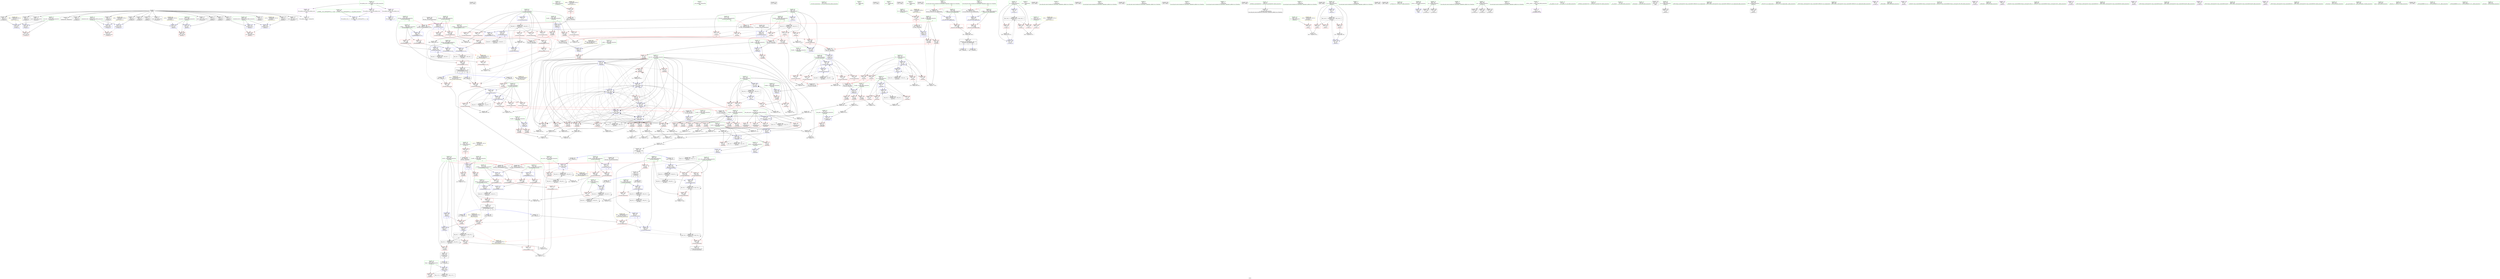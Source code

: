 digraph "SVFG" {
	label="SVFG";

	Node0x55faa91c35d0 [shape=record,color=grey,label="{NodeID: 0\nNullPtr}"];
	Node0x55faa91c35d0 -> Node0x55faa91fdbe0[style=solid];
	Node0x55faa91c35d0 -> Node0x55faa91fccc0[style=solid];
	Node0x55faa91c35d0 -> Node0x55faa91fcd90[style=solid];
	Node0x55faa91c35d0 -> Node0x55faa91fce60[style=solid];
	Node0x55faa91c35d0 -> Node0x55faa91fcf30[style=solid];
	Node0x55faa91c35d0 -> Node0x55faa91fd000[style=solid];
	Node0x55faa91c35d0 -> Node0x55faa91fd0d0[style=solid];
	Node0x55faa91c35d0 -> Node0x55faa91fd1a0[style=solid];
	Node0x55faa91c35d0 -> Node0x55faa91fd270[style=solid];
	Node0x55faa91c35d0 -> Node0x55faa91fd340[style=solid];
	Node0x55faa91c35d0 -> Node0x55faa91fd410[style=solid];
	Node0x55faa91c35d0 -> Node0x55faa9202740[style=solid];
	Node0x55faa91c35d0 -> Node0x55faa9202810[style=solid];
	Node0x55faa91c35d0 -> Node0x55faa92028e0[style=solid];
	Node0x55faa91c35d0 -> Node0x55faa92029b0[style=solid];
	Node0x55faa91c35d0 -> Node0x55faa9202a80[style=solid];
	Node0x55faa91c35d0 -> Node0x55faa9202b50[style=solid];
	Node0x55faa91c35d0 -> Node0x55faa920cad0[style=solid];
	Node0x55faa9212bb0 [shape=record,color=black,label="{NodeID: 775\n501 = PHI()\n}"];
	Node0x55faa920cbd0 [shape=record,color=blue,label="{NodeID: 277\n53\<--46\nL.addr\<--L\n_Z4areaiiiii\n}"];
	Node0x55faa920cbd0 -> Node0x55faa9204410[style=dashed];
	Node0x55faa920cbd0 -> Node0x55faa92044e0[style=dashed];
	Node0x55faa91fd1a0 [shape=record,color=black,label="{NodeID: 111\n573\<--3\nlpad.val\<--dummyVal\n_Z7solve_Cv\n}"];
	Node0x55faa921f860 [shape=record,color=grey,label="{NodeID: 554\n144 = cmp(140, 143, )\n}"];
	Node0x55faa9201f40 [shape=record,color=red,label="{NodeID: 222\n327\<--317\n\<--__b.addr\n_ZSt3minIiERKT_S2_S2_\n}"];
	Node0x55faa9201f40 -> Node0x55faa920eb80[style=solid];
	Node0x55faa91fe390 [shape=record,color=green,label="{NodeID: 56\n343\<--344\nW.addr\<--W.addr_field_insensitive\n_Z4costiii\n}"];
	Node0x55faa91fe390 -> Node0x55faa9202350[style=solid];
	Node0x55faa91fe390 -> Node0x55faa920eec0[style=solid];
	Node0x55faa921a5e0 [shape=record,color=grey,label="{NodeID: 499\n448 = Binary(447, 80, )\n}"];
	Node0x55faa921a5e0 -> Node0x55faa920fa20[style=solid];
	Node0x55faa920f950 [shape=record,color=blue,label="{NodeID: 333\n369\<--442\nresult\<--\n_Z15solve_heuristiciii\n}"];
	Node0x55faa920f950 -> Node0x55faa9240fa0[style=dashed];
	Node0x55faa92051e0 [shape=record,color=red,label="{NodeID: 167\n124\<--65\n\<--curr_H\n_Z4areaiiiii\n}"];
	Node0x55faa92051e0 -> Node0x55faa921ad60[style=solid];
	Node0x55faa91c8540 [shape=record,color=green,label="{NodeID: 1\n7\<--1\n__dso_handle\<--dummyObj\nGlob }"];
	Node0x55faa9212c80 [shape=record,color=black,label="{NodeID: 776\n511 = PHI()\n}"];
	Node0x55faa920cca0 [shape=record,color=blue,label="{NodeID: 278\n55\<--47\nR.addr\<--R\n_Z4areaiiiii\n}"];
	Node0x55faa920cca0 -> Node0x55faa92045b0[style=dashed];
	Node0x55faa920cca0 -> Node0x55faa9204680[style=dashed];
	Node0x55faa920cca0 -> Node0x55faa9204750[style=dashed];
	Node0x55faa920cca0 -> Node0x55faa9204820[style=dashed];
	Node0x55faa920cca0 -> Node0x55faa92048f0[style=dashed];
	Node0x55faa91fd270 [shape=record,color=black,label="{NodeID: 112\n574\<--3\nlpad.val25\<--dummyVal\n_Z7solve_Cv\n}"];
	Node0x55faa92334a0 [shape=record,color=black,label="{NodeID: 555\nMR_82V_2 = PHI(MR_82V_4, MR_82V_1, )\npts\{374 \}\n}"];
	Node0x55faa92334a0 -> Node0x55faa920f610[style=dashed];
	Node0x55faa9202010 [shape=record,color=red,label="{NodeID: 223\n322\<--321\n\<--\n_ZSt3minIiERKT_S2_S2_\n}"];
	Node0x55faa9202010 -> Node0x55faa921d5e0[style=solid];
	Node0x55faa91fe460 [shape=record,color=green,label="{NodeID: 57\n357\<--358\n_Z15solve_heuristiciii\<--_Z15solve_heuristiciii_field_insensitive\n}"];
	Node0x55faa921a760 [shape=record,color=grey,label="{NodeID: 500\n114 = Binary(113, 82, )\n}"];
	Node0x55faa921a760 -> Node0x55faa921dd60[style=solid];
	Node0x55faa920fa20 [shape=record,color=blue,label="{NodeID: 334\n379\<--448\nW\<--inc\n_Z15solve_heuristiciii\n}"];
	Node0x55faa920fa20 -> Node0x55faa920b240[style=dashed];
	Node0x55faa920fa20 -> Node0x55faa920b310[style=dashed];
	Node0x55faa920fa20 -> Node0x55faa920b3e0[style=dashed];
	Node0x55faa920fa20 -> Node0x55faa920b4b0[style=dashed];
	Node0x55faa920fa20 -> Node0x55faa920f6e0[style=dashed];
	Node0x55faa920fa20 -> Node0x55faa920fa20[style=dashed];
	Node0x55faa920fa20 -> Node0x55faa9233f90[style=dashed];
	Node0x55faa92052b0 [shape=record,color=red,label="{NodeID: 168\n129\<--65\n\<--curr_H\n_Z4areaiiiii\n}"];
	Node0x55faa92052b0 -> Node0x55faa921c0e0[style=solid];
	Node0x55faa91e7000 [shape=record,color=green,label="{NodeID: 2\n8\<--1\n.str\<--dummyObj\nGlob }"];
	Node0x55faa9212d50 [shape=record,color=black,label="{NodeID: 777\n512 = PHI()\n}"];
	Node0x55faa920cd70 [shape=record,color=blue,label="{NodeID: 279\n57\<--48\nW.addr\<--W\n_Z4areaiiiii\n}"];
	Node0x55faa920cd70 -> Node0x55faa92049c0[style=dashed];
	Node0x55faa920cd70 -> Node0x55faa9204a90[style=dashed];
	Node0x55faa920cd70 -> Node0x55faa9204b60[style=dashed];
	Node0x55faa91fd340 [shape=record,color=black,label="{NodeID: 113\n670\<--3\n\<--dummyVal\n_Z6solve_v\n}"];
	Node0x55faa9233590 [shape=record,color=black,label="{NodeID: 556\nMR_84V_2 = PHI(MR_84V_3, MR_84V_1, )\npts\{376 \}\n}"];
	Node0x55faa9233590 -> Node0x55faa920f470[style=dashed];
	Node0x55faa92020e0 [shape=record,color=red,label="{NodeID: 224\n324\<--323\n\<--\n_ZSt3minIiERKT_S2_S2_\n}"];
	Node0x55faa92020e0 -> Node0x55faa921d5e0[style=solid];
	Node0x55faa91fe560 [shape=record,color=green,label="{NodeID: 58\n363\<--364\nN.addr\<--N.addr_field_insensitive\n_Z15solve_heuristiciii\n|{|<s3>8}}"];
	Node0x55faa91fe560 -> Node0x55faa9202420[style=solid];
	Node0x55faa91fe560 -> Node0x55faa92024f0[style=solid];
	Node0x55faa91fe560 -> Node0x55faa920ef90[style=solid];
	Node0x55faa91fe560:s3 -> Node0x55faa92142f0[style=solid,color=red];
	Node0x55faa921a8e0 [shape=record,color=grey,label="{NodeID: 501\n117 = Binary(115, 116, )\n}"];
	Node0x55faa921a8e0 -> Node0x55faa921dd60[style=solid];
	Node0x55faa920faf0 [shape=record,color=blue,label="{NodeID: 335\n373\<--453\nR\<--inc20\n_Z15solve_heuristiciii\n}"];
	Node0x55faa920faf0 -> Node0x55faa920af00[style=dashed];
	Node0x55faa920faf0 -> Node0x55faa920afd0[style=dashed];
	Node0x55faa920faf0 -> Node0x55faa920b0a0[style=dashed];
	Node0x55faa920faf0 -> Node0x55faa920b170[style=dashed];
	Node0x55faa920faf0 -> Node0x55faa920faf0[style=dashed];
	Node0x55faa920faf0 -> Node0x55faa92334a0[style=dashed];
	Node0x55faa9205380 [shape=record,color=red,label="{NodeID: 169\n136\<--65\n\<--curr_H\n_Z4areaiiiii\n}"];
	Node0x55faa9205380 -> Node0x55faa921cb60[style=solid];
	Node0x55faa91fa7c0 [shape=record,color=green,label="{NodeID: 3\n10\<--1\n.str.1\<--dummyObj\nGlob }"];
	Node0x55faa9212e20 [shape=record,color=black,label="{NodeID: 778\n513 = PHI()\n}"];
	Node0x55faa920ce40 [shape=record,color=blue,label="{NodeID: 280\n59\<--49\nN.addr\<--N\n_Z4areaiiiii\n}"];
	Node0x55faa920ce40 -> Node0x55faa9204c30[style=dashed];
	Node0x55faa920ce40 -> Node0x55faa9204d00[style=dashed];
	Node0x55faa91fd410 [shape=record,color=black,label="{NodeID: 114\n671\<--3\n\<--dummyVal\n_Z6solve_v\n}"];
	Node0x55faa91fd410 -> Node0x55faa9210650[style=solid];
	Node0x55faa9233a90 [shape=record,color=black,label="{NodeID: 557\nMR_86V_2 = PHI(MR_86V_3, MR_86V_1, )\npts\{378 \}\n}"];
	Node0x55faa9233a90 -> Node0x55faa920f540[style=dashed];
	Node0x55faa92021b0 [shape=record,color=red,label="{NodeID: 225\n348\<--339\n\<--L.addr\n_Z4costiii\n}"];
	Node0x55faa92021b0 -> Node0x55faa921c860[style=solid];
	Node0x55faa91fe630 [shape=record,color=green,label="{NodeID: 59\n365\<--366\nM.addr\<--M.addr_field_insensitive\n_Z15solve_heuristiciii\n|{|<s3>8}}"];
	Node0x55faa91fe630 -> Node0x55faa92025c0[style=solid];
	Node0x55faa91fe630 -> Node0x55faa920a650[style=solid];
	Node0x55faa91fe630 -> Node0x55faa920f060[style=solid];
	Node0x55faa91fe630:s3 -> Node0x55faa92145d0[style=solid,color=red];
	Node0x55faa921aa60 [shape=record,color=grey,label="{NodeID: 502\n121 = Binary(120, 82, )\n}"];
	Node0x55faa921aa60 -> Node0x55faa920d4c0[style=solid];
	Node0x55faa920fbc0 [shape=record,color=blue,label="{NodeID: 336\n371\<--458\nL\<--inc23\n_Z15solve_heuristiciii\n}"];
	Node0x55faa920fbc0 -> Node0x55faa9234e90[style=dashed];
	Node0x55faa9205450 [shape=record,color=red,label="{NodeID: 170\n140\<--65\n\<--curr_H\n_Z4areaiiiii\n}"];
	Node0x55faa9205450 -> Node0x55faa921f860[style=solid];
	Node0x55faa91f49d0 [shape=record,color=green,label="{NodeID: 4\n12\<--1\n.str.2\<--dummyObj\nGlob }"];
	Node0x55faa9212ef0 [shape=record,color=black,label="{NodeID: 779\n521 = PHI()\n}"];
	Node0x55faa920cf10 [shape=record,color=blue,label="{NodeID: 281\n61\<--50\nM.addr\<--M\n_Z4areaiiiii\n}"];
	Node0x55faa9202740 [shape=record,color=black,label="{NodeID: 115\n673\<--3\n\<--dummyVal\n_Z6solve_v\n}"];
	Node0x55faa9202740 -> Node0x55faa9210720[style=solid];
	Node0x55faa9233f90 [shape=record,color=black,label="{NodeID: 558\nMR_88V_2 = PHI(MR_88V_3, MR_88V_1, )\npts\{380 \}\n}"];
	Node0x55faa9233f90 -> Node0x55faa920f6e0[style=dashed];
	Node0x55faa9233f90 -> Node0x55faa9233f90[style=dashed];
	Node0x55faa9202280 [shape=record,color=red,label="{NodeID: 226\n349\<--341\n\<--R.addr\n_Z4costiii\n}"];
	Node0x55faa9202280 -> Node0x55faa921c860[style=solid];
	Node0x55faa91fe700 [shape=record,color=green,label="{NodeID: 60\n367\<--368\nK.addr\<--K.addr_field_insensitive\n_Z15solve_heuristiciii\n|{|<s3>9}}"];
	Node0x55faa91fe700 -> Node0x55faa920a6e0[style=solid];
	Node0x55faa91fe700 -> Node0x55faa920a7b0[style=solid];
	Node0x55faa91fe700 -> Node0x55faa920f130[style=solid];
	Node0x55faa91fe700:s3 -> Node0x55faa9214d10[style=solid,color=red];
	Node0x55faa921abe0 [shape=record,color=grey,label="{NodeID: 503\n591 = Binary(589, 590, )\n}"];
	Node0x55faa921abe0 -> Node0x55faa92035e0[style=solid];
	Node0x55faa920fc90 [shape=record,color=blue,label="{NodeID: 337\n476\<--80\ntt\<--\n_Z7solve_Cv\n}"];
	Node0x55faa920fc90 -> Node0x55faa923c4a0[style=dashed];
	Node0x55faa9205520 [shape=record,color=red,label="{NodeID: 171\n146\<--65\n\<--curr_H\n_Z4areaiiiii\n}"];
	Node0x55faa9205520 -> Node0x55faa920d660[style=solid];
	Node0x55faa91f4a60 [shape=record,color=green,label="{NodeID: 5\n14\<--1\n.str.3\<--dummyObj\nGlob }"];
	Node0x55faa9213020 [shape=record,color=black,label="{NodeID: 780\n525 = PHI()\n}"];
	Node0x55faa920cfe0 [shape=record,color=blue,label="{NodeID: 282\n63\<--81\nmax_gain\<--mul\n_Z4areaiiiii\n}"];
	Node0x55faa920cfe0 -> Node0x55faa9204dd0[style=dashed];
	Node0x55faa9202810 [shape=record,color=black,label="{NodeID: 116\n676\<--3\n\<--dummyVal\n_Z6solve_v\n}"];
	Node0x55faa9234490 [shape=record,color=black,label="{NodeID: 559\nMR_90V_2 = PHI(MR_90V_3, MR_90V_1, )\npts\{382 \}\n}"];
	Node0x55faa9234490 -> Node0x55faa9234490[style=dashed];
	Node0x55faa9234490 -> Node0x55faa92405a0[style=dashed];
	Node0x55faa9202350 [shape=record,color=red,label="{NodeID: 227\n351\<--343\n\<--W.addr\n_Z4costiii\n}"];
	Node0x55faa9202350 -> Node0x55faa921cce0[style=solid];
	Node0x55faa91fe7d0 [shape=record,color=green,label="{NodeID: 61\n369\<--370\nresult\<--result_field_insensitive\n_Z15solve_heuristiciii\n|{|<s5>9}}"];
	Node0x55faa91fe7d0 -> Node0x55faa920a880[style=solid];
	Node0x55faa91fe7d0 -> Node0x55faa920a950[style=solid];
	Node0x55faa91fe7d0 -> Node0x55faa920f200[style=solid];
	Node0x55faa91fe7d0 -> Node0x55faa920f2d0[style=solid];
	Node0x55faa91fe7d0 -> Node0x55faa920f950[style=solid];
	Node0x55faa91fe7d0:s5 -> Node0x55faa9214ac0[style=solid,color=red];
	Node0x55faa921ad60 [shape=record,color=grey,label="{NodeID: 504\n125 = Binary(124, 80, )\n}"];
	Node0x55faa921ad60 -> Node0x55faa921d760[style=solid];
	Node0x55faa920fd60 [shape=record,color=blue,label="{NodeID: 338\n484\<--517\ntemp\<--call12\n_Z7solve_Cv\n}"];
	Node0x55faa920fd60 -> Node0x55faa920c1b0[style=dashed];
	Node0x55faa920fd60 -> Node0x55faa923c9a0[style=dashed];
	Node0x55faa92055f0 [shape=record,color=red,label="{NodeID: 172\n149\<--65\n\<--curr_H\n_Z4areaiiiii\n}"];
	Node0x55faa92055f0 -> Node0x55faa921c9e0[style=solid];
	Node0x55faa91e71b0 [shape=record,color=green,label="{NodeID: 6\n17\<--1\n\<--dummyObj\nCan only get source location for instruction, argument, global var or function.}"];
	Node0x55faa9213120 [shape=record,color=black,label="{NodeID: 781\n529 = PHI()\n}"];
	Node0x55faa920d0b0 [shape=record,color=blue,label="{NodeID: 283\n51\<--91\nretval\<--\n_Z4areaiiiii\n}"];
	Node0x55faa920d0b0 -> Node0x55faa9235d90[style=dashed];
	Node0x55faa92028e0 [shape=record,color=black,label="{NodeID: 117\n677\<--3\n\<--dummyVal\n_Z6solve_v\n}"];
	Node0x55faa92028e0 -> Node0x55faa92107f0[style=solid];
	Node0x55faa9234990 [shape=record,color=black,label="{NodeID: 560\nMR_78V_5 = PHI(MR_78V_6, MR_78V_4, )\npts\{370 \}\n}"];
	Node0x55faa9234990 -> Node0x55faa920a950[style=dashed];
	Node0x55faa9234990 -> Node0x55faa9234990[style=dashed];
	Node0x55faa9234990 -> Node0x55faa9240fa0[style=dashed];
	Node0x55faa9202420 [shape=record,color=red,label="{NodeID: 228\n401\<--363\n\<--N.addr\n_Z15solve_heuristiciii\n}"];
	Node0x55faa9202420 -> Node0x55faa921e660[style=solid];
	Node0x55faa91fe8a0 [shape=record,color=green,label="{NodeID: 62\n371\<--372\nL\<--L_field_insensitive\n_Z15solve_heuristiciii\n}"];
	Node0x55faa91fe8a0 -> Node0x55faa920aa20[style=solid];
	Node0x55faa91fe8a0 -> Node0x55faa920aaf0[style=solid];
	Node0x55faa91fe8a0 -> Node0x55faa920abc0[style=solid];
	Node0x55faa91fe8a0 -> Node0x55faa920ac90[style=solid];
	Node0x55faa91fe8a0 -> Node0x55faa920ad60[style=solid];
	Node0x55faa91fe8a0 -> Node0x55faa920ae30[style=solid];
	Node0x55faa91fe8a0 -> Node0x55faa920f3a0[style=solid];
	Node0x55faa91fe8a0 -> Node0x55faa920fbc0[style=solid];
	Node0x55faa921aee0 [shape=record,color=grey,label="{NodeID: 505\n173 = Binary(172, 80, )\n}"];
	Node0x55faa921aee0 -> Node0x55faa920d9a0[style=solid];
	Node0x55faa920fe30 [shape=record,color=blue,label="{NodeID: 339\n476\<--540\ntt\<--inc\n_Z7solve_Cv\n}"];
	Node0x55faa920fe30 -> Node0x55faa923c4a0[style=dashed];
	Node0x55faa92056c0 [shape=record,color=red,label="{NodeID: 173\n156\<--65\n\<--curr_H\n_Z4areaiiiii\n}"];
	Node0x55faa92056c0 -> Node0x55faa921d2e0[style=solid];
	Node0x55faa91e7240 [shape=record,color=green,label="{NodeID: 7\n80\<--1\n\<--dummyObj\nCan only get source location for instruction, argument, global var or function.}"];
	Node0x55faa92131f0 [shape=record,color=black,label="{NodeID: 782\n532 = PHI()\n}"];
	Node0x55faa920d180 [shape=record,color=blue,label="{NodeID: 284\n65\<--93\ncurr_H\<--\n_Z4areaiiiii\n}"];
	Node0x55faa920d180 -> Node0x55faa9204ea0[style=dashed];
	Node0x55faa920d180 -> Node0x55faa9204f70[style=dashed];
	Node0x55faa920d180 -> Node0x55faa9205040[style=dashed];
	Node0x55faa920d180 -> Node0x55faa9205110[style=dashed];
	Node0x55faa920d180 -> Node0x55faa92051e0[style=dashed];
	Node0x55faa920d180 -> Node0x55faa92052b0[style=dashed];
	Node0x55faa920d180 -> Node0x55faa9205380[style=dashed];
	Node0x55faa920d180 -> Node0x55faa9205450[style=dashed];
	Node0x55faa920d180 -> Node0x55faa9205520[style=dashed];
	Node0x55faa920d180 -> Node0x55faa92055f0[style=dashed];
	Node0x55faa920d180 -> Node0x55faa92056c0[style=dashed];
	Node0x55faa920d180 -> Node0x55faa9205790[style=dashed];
	Node0x55faa920d180 -> Node0x55faa920d4c0[style=dashed];
	Node0x55faa920d180 -> Node0x55faa920d590[style=dashed];
	Node0x55faa920d180 -> Node0x55faa920d660[style=dashed];
	Node0x55faa920d180 -> Node0x55faa920d730[style=dashed];
	Node0x55faa920d180 -> Node0x55faa920d800[style=dashed];
	Node0x55faa920d180 -> Node0x55faa9236290[style=dashed];
	Node0x55faa92029b0 [shape=record,color=black,label="{NodeID: 118\n679\<--3\n\<--dummyVal\n_Z6solve_v\n}"];
	Node0x55faa92029b0 -> Node0x55faa92108c0[style=solid];
	Node0x55faa9234e90 [shape=record,color=black,label="{NodeID: 561\nMR_80V_3 = PHI(MR_80V_4, MR_80V_2, )\npts\{372 \}\n}"];
	Node0x55faa9234e90 -> Node0x55faa920aa20[style=dashed];
	Node0x55faa9234e90 -> Node0x55faa920aaf0[style=dashed];
	Node0x55faa9234e90 -> Node0x55faa920abc0[style=dashed];
	Node0x55faa9234e90 -> Node0x55faa920ac90[style=dashed];
	Node0x55faa9234e90 -> Node0x55faa920ad60[style=dashed];
	Node0x55faa9234e90 -> Node0x55faa920ae30[style=dashed];
	Node0x55faa9234e90 -> Node0x55faa920fbc0[style=dashed];
	Node0x55faa92024f0 [shape=record,color=red,label="{NodeID: 229\n434\<--363\n\<--N.addr\n_Z15solve_heuristiciii\n|{<s0>12}}"];
	Node0x55faa92024f0:s0 -> Node0x55faa9213d80[style=solid,color=red];
	Node0x55faa91fe970 [shape=record,color=green,label="{NodeID: 63\n373\<--374\nR\<--R_field_insensitive\n_Z15solve_heuristiciii\n}"];
	Node0x55faa91fe970 -> Node0x55faa920af00[style=solid];
	Node0x55faa91fe970 -> Node0x55faa920afd0[style=solid];
	Node0x55faa91fe970 -> Node0x55faa920b0a0[style=solid];
	Node0x55faa91fe970 -> Node0x55faa920b170[style=solid];
	Node0x55faa91fe970 -> Node0x55faa920f610[style=solid];
	Node0x55faa91fe970 -> Node0x55faa920faf0[style=solid];
	Node0x55faa921b060 [shape=record,color=grey,label="{NodeID: 506\n109 = Binary(108, 82, )\n}"];
	Node0x55faa921b060 -> Node0x55faa921dbe0[style=solid];
	Node0x55faa920ff00 [shape=record,color=blue,label="{NodeID: 340\n470\<--544\nexn.slot\<--\n_Z7solve_Cv\n}"];
	Node0x55faa920ff00 -> Node0x55faa920ba60[style=dashed];
	Node0x55faa9205790 [shape=record,color=red,label="{NodeID: 174\n160\<--65\n\<--curr_H\n_Z4areaiiiii\n}"];
	Node0x55faa9205790 -> Node0x55faa921d460[style=solid];
	Node0x55faa91e72d0 [shape=record,color=green,label="{NodeID: 8\n82\<--1\n\<--dummyObj\nCan only get source location for instruction, argument, global var or function.}"];
	Node0x55faa92132c0 [shape=record,color=black,label="{NodeID: 783\n534 = PHI()\n}"];
	Node0x55faa920d250 [shape=record,color=blue,label="{NodeID: 285\n67\<--95\nresult\<--\n_Z4areaiiiii\n}"];
	Node0x55faa920d250 -> Node0x55faa9205930[style=dashed];
	Node0x55faa920d250 -> Node0x55faa9205a00[style=dashed];
	Node0x55faa920d250 -> Node0x55faa920d8d0[style=dashed];
	Node0x55faa920d250 -> Node0x55faa9236790[style=dashed];
	Node0x55faa9202a80 [shape=record,color=black,label="{NodeID: 119\n692\<--3\nlpad.val\<--dummyVal\n_Z6solve_v\n}"];
	Node0x55faa9235390 [shape=record,color=black,label="{NodeID: 562\nMR_92V_2 = PHI(MR_92V_3, MR_92V_1, )\npts\{384 \}\n}"];
	Node0x55faa9235390 -> Node0x55faa9235390[style=dashed];
	Node0x55faa9235390 -> Node0x55faa9240aa0[style=dashed];
	Node0x55faa92025c0 [shape=record,color=red,label="{NodeID: 230\n419\<--365\n\<--M.addr\n_Z15solve_heuristiciii\n}"];
	Node0x55faa92025c0 -> Node0x55faa921e360[style=solid];
	Node0x55faa91fea40 [shape=record,color=green,label="{NodeID: 64\n375\<--376\nref.tmp\<--ref.tmp_field_insensitive\n_Z15solve_heuristiciii\n|{|<s1>10}}"];
	Node0x55faa91fea40 -> Node0x55faa920f470[style=solid];
	Node0x55faa91fea40:s1 -> Node0x55faa92142f0[style=solid,color=red];
	Node0x55faa921b1e0 [shape=record,color=grey,label="{NodeID: 507\n106 = Binary(105, 82, )\n}"];
	Node0x55faa921b1e0 -> Node0x55faa920d3f0[style=solid];
	Node0x55faa920ffd0 [shape=record,color=blue,label="{NodeID: 341\n472\<--546\nehselector.slot\<--\n_Z7solve_Cv\n}"];
	Node0x55faa920ffd0 -> Node0x55faa920bb30[style=dashed];
	Node0x55faa9205860 [shape=record,color=red,label="{NodeID: 175\n167\<--65\n\<--curr_H\n_Z4areaiiiii\n}"];
	Node0x55faa9205860 -> Node0x55faa921bf60[style=solid];
	Node0x55faa91e8360 [shape=record,color=green,label="{NodeID: 9\n91\<--1\n\<--dummyObj\nCan only get source location for instruction, argument, global var or function.}"];
	Node0x55faa92133c0 [shape=record,color=black,label="{NodeID: 784\n647 = PHI(580, )\n}"];
	Node0x55faa920d320 [shape=record,color=blue,label="{NodeID: 286\n69\<--82\nw\<--\n_Z4areaiiiii\n}"];
	Node0x55faa920d320 -> Node0x55faa9205ad0[style=dashed];
	Node0x55faa920d320 -> Node0x55faa9205ba0[style=dashed];
	Node0x55faa920d320 -> Node0x55faa9205c70[style=dashed];
	Node0x55faa920d320 -> Node0x55faa920d9a0[style=dashed];
	Node0x55faa920d320 -> Node0x55faa9236c90[style=dashed];
	Node0x55faa9202b50 [shape=record,color=black,label="{NodeID: 120\n693\<--3\nlpad.val13\<--dummyVal\n_Z6solve_v\n}"];
	Node0x55faa9235890 [shape=record,color=black,label="{NodeID: 563\nMR_46V_3 = PHI(MR_46V_4, MR_46V_2, )\npts\{289 \}\n}"];
	Node0x55faa9235890 -> Node0x55faa9201650[style=dashed];
	Node0x55faa920a650 [shape=record,color=red,label="{NodeID: 231\n435\<--365\n\<--M.addr\n_Z15solve_heuristiciii\n|{<s0>12}}"];
	Node0x55faa920a650:s0 -> Node0x55faa9213f00[style=solid,color=red];
	Node0x55faa91feb10 [shape=record,color=green,label="{NodeID: 65\n377\<--378\nref.tmp3\<--ref.tmp3_field_insensitive\n_Z15solve_heuristiciii\n|{|<s1>10}}"];
	Node0x55faa91feb10 -> Node0x55faa920f540[style=solid];
	Node0x55faa91feb10:s1 -> Node0x55faa92145d0[style=solid,color=red];
	Node0x55faa9239730 [shape=record,color=yellow,style=double,label="{NodeID: 674\n42V_1 = ENCHI(MR_42V_0)\npts\{368 370 \}\nFun[_Z5solveiii]}"];
	Node0x55faa9239730 -> Node0x55faa92014b0[style=dashed];
	Node0x55faa9239730 -> Node0x55faa9201580[style=dashed];
	Node0x55faa921b360 [shape=record,color=grey,label="{NodeID: 508\n405 = Binary(404, 82, )\n}"];
	Node0x55faa921b360 -> Node0x55faa920f470[style=solid];
	Node0x55faa92100a0 [shape=record,color=blue,label="{NodeID: 342\n470\<--550\nexn.slot\<--\n_Z7solve_Cv\n}"];
	Node0x55faa92100a0 -> Node0x55faa920ba60[style=dashed];
	Node0x55faa9205930 [shape=record,color=red,label="{NodeID: 176\n168\<--67\n\<--result\n_Z4areaiiiii\n}"];
	Node0x55faa9205930 -> Node0x55faa921bf60[style=solid];
	Node0x55faa91e83f0 [shape=record,color=green,label="{NodeID: 10\n209\<--1\n\<--dummyObj\nCan only get source location for instruction, argument, global var or function.}"];
	Node0x55faa92135f0 [shape=record,color=black,label="{NodeID: 785\n651 = PHI()\n}"];
	Node0x55faa920d3f0 [shape=record,color=blue,label="{NodeID: 287\n71\<--106\nmax_gain_poss\<--mul3\n_Z4areaiiiii\n}"];
	Node0x55faa920d3f0 -> Node0x55faa9205d40[style=dashed];
	Node0x55faa920d3f0 -> Node0x55faa9205e10[style=dashed];
	Node0x55faa920d3f0 -> Node0x55faa9205ee0[style=dashed];
	Node0x55faa920d3f0 -> Node0x55faa9205fb0[style=dashed];
	Node0x55faa920d3f0 -> Node0x55faa920d3f0[style=dashed];
	Node0x55faa920d3f0 -> Node0x55faa9237190[style=dashed];
	Node0x55faa9202c20 [shape=record,color=black,label="{NodeID: 121\n29\<--30\n\<--_ZNSt8ios_base4InitD1Ev\nCan only get source location for instruction, argument, global var or function.}"];
	Node0x55faa9235d90 [shape=record,color=black,label="{NodeID: 564\nMR_2V_3 = PHI(MR_2V_4, MR_2V_2, )\npts\{52 \}\n}"];
	Node0x55faa9235d90 -> Node0x55faa9204340[style=dashed];
	Node0x55faa920a6e0 [shape=record,color=red,label="{NodeID: 232\n389\<--367\n\<--K.addr\n_Z15solve_heuristiciii\n}"];
	Node0x55faa920a6e0 -> Node0x55faa921eae0[style=solid];
	Node0x55faa91febe0 [shape=record,color=green,label="{NodeID: 66\n379\<--380\nW\<--W_field_insensitive\n_Z15solve_heuristiciii\n}"];
	Node0x55faa91febe0 -> Node0x55faa920b240[style=solid];
	Node0x55faa91febe0 -> Node0x55faa920b310[style=solid];
	Node0x55faa91febe0 -> Node0x55faa920b3e0[style=solid];
	Node0x55faa91febe0 -> Node0x55faa920b4b0[style=solid];
	Node0x55faa91febe0 -> Node0x55faa920f6e0[style=solid];
	Node0x55faa91febe0 -> Node0x55faa920fa20[style=solid];
	Node0x55faa9239810 [shape=record,color=yellow,style=double,label="{NodeID: 675\n44V_1 = ENCHI(MR_44V_0)\npts\{364 366 376 378 \}\nFun[_Z5solveiii]}"];
	Node0x55faa9239810 -> Node0x55faa92013e0[style=dashed];
	Node0x55faa921b4e0 [shape=record,color=grey,label="{NodeID: 509\n275 = Binary(274, 80, )\n}"];
	Node0x55faa921b4e0 -> Node0x55faa920e500[style=solid];
	Node0x55faa9210170 [shape=record,color=blue,label="{NodeID: 343\n472\<--552\nehselector.slot\<--\n_Z7solve_Cv\n}"];
	Node0x55faa9210170 -> Node0x55faa920bb30[style=dashed];
	Node0x55faa9205a00 [shape=record,color=red,label="{NodeID: 177\n176\<--67\n\<--result\n_Z4areaiiiii\n}"];
	Node0x55faa9205a00 -> Node0x55faa920da70[style=solid];
	Node0x55faa91e8480 [shape=record,color=green,label="{NodeID: 11\n355\<--1\n\<--dummyObj\nCan only get source location for instruction, argument, global var or function.}"];
	Node0x55faa92136c0 [shape=record,color=black,label="{NodeID: 786\n660 = PHI()\n}"];
	Node0x55faa9247da0 [shape=record,color=black,label="{NodeID: 620\nMR_126V_3 = PHI(MR_126V_4, MR_126V_2, )\npts\{644 \}\n}"];
	Node0x55faa9247da0 -> Node0x55faa920c690[style=dashed];
	Node0x55faa9247da0 -> Node0x55faa920c760[style=dashed];
	Node0x55faa9247da0 -> Node0x55faa920c830[style=dashed];
	Node0x55faa9247da0 -> Node0x55faa9210580[style=dashed];
	Node0x55faa920d4c0 [shape=record,color=blue,label="{NodeID: 288\n65\<--121\ncurr_H\<--add10\n_Z4areaiiiii\n}"];
	Node0x55faa920d4c0 -> Node0x55faa9204f70[style=dashed];
	Node0x55faa920d4c0 -> Node0x55faa9205040[style=dashed];
	Node0x55faa920d4c0 -> Node0x55faa9205110[style=dashed];
	Node0x55faa920d4c0 -> Node0x55faa92051e0[style=dashed];
	Node0x55faa920d4c0 -> Node0x55faa92052b0[style=dashed];
	Node0x55faa920d4c0 -> Node0x55faa9205380[style=dashed];
	Node0x55faa920d4c0 -> Node0x55faa9205450[style=dashed];
	Node0x55faa920d4c0 -> Node0x55faa9205520[style=dashed];
	Node0x55faa920d4c0 -> Node0x55faa92055f0[style=dashed];
	Node0x55faa920d4c0 -> Node0x55faa92056c0[style=dashed];
	Node0x55faa920d4c0 -> Node0x55faa9205790[style=dashed];
	Node0x55faa920d4c0 -> Node0x55faa9205860[style=dashed];
	Node0x55faa920d4c0 -> Node0x55faa920d4c0[style=dashed];
	Node0x55faa920d4c0 -> Node0x55faa920d590[style=dashed];
	Node0x55faa920d4c0 -> Node0x55faa920d660[style=dashed];
	Node0x55faa920d4c0 -> Node0x55faa920d730[style=dashed];
	Node0x55faa920d4c0 -> Node0x55faa920d800[style=dashed];
	Node0x55faa920d4c0 -> Node0x55faa9236290[style=dashed];
	Node0x55faa9202cf0 [shape=record,color=black,label="{NodeID: 122\n45\<--179\n_Z4areaiiiii_ret\<--\n_Z4areaiiiii\n|{<s0>5|<s1>12}}"];
	Node0x55faa9202cf0:s0 -> Node0x55faa9275e20[style=solid,color=blue];
	Node0x55faa9202cf0:s1 -> Node0x55faa9212430[style=solid,color=blue];
	Node0x55faa9236290 [shape=record,color=black,label="{NodeID: 565\nMR_16V_2 = PHI(MR_16V_4, MR_16V_1, )\npts\{66 \}\n}"];
	Node0x55faa920a7b0 [shape=record,color=red,label="{NodeID: 233\n439\<--367\n\<--K.addr\n_Z15solve_heuristiciii\n}"];
	Node0x55faa920a7b0 -> Node0x55faa921e060[style=solid];
	Node0x55faa91fecb0 [shape=record,color=green,label="{NodeID: 67\n381\<--382\nnew_cost\<--new_cost_field_insensitive\n_Z15solve_heuristiciii\n}"];
	Node0x55faa91fecb0 -> Node0x55faa920b580[style=solid];
	Node0x55faa91fecb0 -> Node0x55faa920b650[style=solid];
	Node0x55faa91fecb0 -> Node0x55faa920f7b0[style=solid];
	Node0x55faa921b660 [shape=record,color=grey,label="{NodeID: 510\n280 = Binary(279, 80, )\n}"];
	Node0x55faa921b660 -> Node0x55faa920e5d0[style=solid];
	Node0x55faa9210240 [shape=record,color=blue,label="{NodeID: 344\n583\<--581\n__a.addr\<--__a\n_ZStorSt13_Ios_OpenmodeS_\n}"];
	Node0x55faa9210240 -> Node0x55faa920c280[style=dashed];
	Node0x55faa9205ad0 [shape=record,color=red,label="{NodeID: 178\n99\<--69\n\<--w\n_Z4areaiiiii\n}"];
	Node0x55faa9205ad0 -> Node0x55faa921dee0[style=solid];
	Node0x55faa91e8510 [shape=record,color=green,label="{NodeID: 12\n488\<--1\n\<--dummyObj\nCan only get source location for instruction, argument, global var or function.}"];
	Node0x55faa9213790 [shape=record,color=black,label="{NodeID: 787\n662 = PHI()\n}"];
	Node0x55faa920d590 [shape=record,color=blue,label="{NodeID: 289\n65\<--137\ncurr_H\<--add18\n_Z4areaiiiii\n}"];
	Node0x55faa920d590 -> Node0x55faa9204f70[style=dashed];
	Node0x55faa920d590 -> Node0x55faa9205040[style=dashed];
	Node0x55faa920d590 -> Node0x55faa9205110[style=dashed];
	Node0x55faa920d590 -> Node0x55faa92051e0[style=dashed];
	Node0x55faa920d590 -> Node0x55faa92052b0[style=dashed];
	Node0x55faa920d590 -> Node0x55faa9205380[style=dashed];
	Node0x55faa920d590 -> Node0x55faa9205450[style=dashed];
	Node0x55faa920d590 -> Node0x55faa9205520[style=dashed];
	Node0x55faa920d590 -> Node0x55faa92055f0[style=dashed];
	Node0x55faa920d590 -> Node0x55faa92056c0[style=dashed];
	Node0x55faa920d590 -> Node0x55faa9205790[style=dashed];
	Node0x55faa920d590 -> Node0x55faa9205860[style=dashed];
	Node0x55faa920d590 -> Node0x55faa920d4c0[style=dashed];
	Node0x55faa920d590 -> Node0x55faa920d590[style=dashed];
	Node0x55faa920d590 -> Node0x55faa920d660[style=dashed];
	Node0x55faa920d590 -> Node0x55faa920d730[style=dashed];
	Node0x55faa920d590 -> Node0x55faa920d800[style=dashed];
	Node0x55faa920d590 -> Node0x55faa9236290[style=dashed];
	Node0x55faa9202dc0 [shape=record,color=black,label="{NodeID: 123\n183\<--283\n_Z5solveiii_ret\<--\n_Z5solveiii\n|{<s0>20}}"];
	Node0x55faa9202dc0:s0 -> Node0x55faa9275b20[style=solid,color=blue];
	Node0x55faa9236790 [shape=record,color=black,label="{NodeID: 566\nMR_18V_2 = PHI(MR_18V_4, MR_18V_1, )\npts\{68 \}\n}"];
	Node0x55faa920a880 [shape=record,color=red,label="{NodeID: 234\n428\<--369\n\<--result\n_Z15solve_heuristiciii\n}"];
	Node0x55faa920a880 -> Node0x55faa921d8e0[style=solid];
	Node0x55faa91fed80 [shape=record,color=green,label="{NodeID: 68\n383\<--384\nar\<--ar_field_insensitive\n_Z15solve_heuristiciii\n}"];
	Node0x55faa91fed80 -> Node0x55faa920b720[style=solid];
	Node0x55faa91fed80 -> Node0x55faa920f880[style=solid];
	Node0x55faa921b7e0 [shape=record,color=grey,label="{NodeID: 511\n79 = Binary(78, 80, )\n}"];
	Node0x55faa921b7e0 -> Node0x55faa921bae0[style=solid];
	Node0x55faa9210310 [shape=record,color=blue,label="{NodeID: 345\n585\<--582\n__b.addr\<--__b\n_ZStorSt13_Ios_OpenmodeS_\n}"];
	Node0x55faa9210310 -> Node0x55faa920c350[style=dashed];
	Node0x55faa9205ba0 [shape=record,color=red,label="{NodeID: 179\n104\<--69\n\<--w\n_Z4areaiiiii\n}"];
	Node0x55faa9205ba0 -> Node0x55faa921cfe0[style=solid];
	Node0x55faa91fb030 [shape=record,color=green,label="{NodeID: 13\n492\<--1\n\<--dummyObj\nCan only get source location for instruction, argument, global var or function.|{<s0>14|<s1>34}}"];
	Node0x55faa91fb030:s0 -> Node0x55faa9214ed0[style=solid,color=red];
	Node0x55faa91fb030:s1 -> Node0x55faa9214ed0[style=solid,color=red];
	Node0x55faa9213860 [shape=record,color=black,label="{NodeID: 788\n664 = PHI()\n}"];
	Node0x55faa920d660 [shape=record,color=blue,label="{NodeID: 290\n65\<--146\ncurr_H\<--\n_Z4areaiiiii\n}"];
	Node0x55faa920d660 -> Node0x55faa9204f70[style=dashed];
	Node0x55faa920d660 -> Node0x55faa9205040[style=dashed];
	Node0x55faa920d660 -> Node0x55faa9205110[style=dashed];
	Node0x55faa920d660 -> Node0x55faa92051e0[style=dashed];
	Node0x55faa920d660 -> Node0x55faa92052b0[style=dashed];
	Node0x55faa920d660 -> Node0x55faa9205380[style=dashed];
	Node0x55faa920d660 -> Node0x55faa9205450[style=dashed];
	Node0x55faa920d660 -> Node0x55faa9205520[style=dashed];
	Node0x55faa920d660 -> Node0x55faa92055f0[style=dashed];
	Node0x55faa920d660 -> Node0x55faa92056c0[style=dashed];
	Node0x55faa920d660 -> Node0x55faa9205790[style=dashed];
	Node0x55faa920d660 -> Node0x55faa9205860[style=dashed];
	Node0x55faa920d660 -> Node0x55faa920d4c0[style=dashed];
	Node0x55faa920d660 -> Node0x55faa920d590[style=dashed];
	Node0x55faa920d660 -> Node0x55faa920d660[style=dashed];
	Node0x55faa920d660 -> Node0x55faa920d730[style=dashed];
	Node0x55faa920d660 -> Node0x55faa920d800[style=dashed];
	Node0x55faa920d660 -> Node0x55faa9236290[style=dashed];
	Node0x55faa9202e90 [shape=record,color=black,label="{NodeID: 124\n285\<--308\n_ZSt3maxIiERKT_S2_S2__ret\<--\n_ZSt3maxIiERKT_S2_S2_\n|{<s0>3|<s1>8|<s2>10}}"];
	Node0x55faa9202e90:s0 -> Node0x55faa9275f90[style=solid,color=blue];
	Node0x55faa9202e90:s1 -> Node0x55faa9212570[style=solid,color=blue];
	Node0x55faa9202e90:s2 -> Node0x55faa92127f0[style=solid,color=blue];
	Node0x55faa9236c90 [shape=record,color=black,label="{NodeID: 567\nMR_20V_2 = PHI(MR_20V_4, MR_20V_1, )\npts\{70 \}\n}"];
	Node0x55faa920a950 [shape=record,color=red,label="{NodeID: 235\n461\<--369\n\<--result\n_Z15solve_heuristiciii\n}"];
	Node0x55faa920a950 -> Node0x55faa9203100[style=solid];
	Node0x55faa91fee50 [shape=record,color=green,label="{NodeID: 69\n463\<--464\n_Z7solve_Cv\<--_Z7solve_Cv_field_insensitive\n}"];
	Node0x55faa921b960 [shape=record,color=grey,label="{NodeID: 512\n667 = Binary(666, 80, )\n}"];
	Node0x55faa921b960 -> Node0x55faa9210580[style=solid];
	Node0x55faa92103e0 [shape=record,color=blue,label="{NodeID: 346\n624\<--627\nretval\<--\nmain\n}"];
	Node0x55faa9205c70 [shape=record,color=red,label="{NodeID: 180\n172\<--69\n\<--w\n_Z4areaiiiii\n}"];
	Node0x55faa9205c70 -> Node0x55faa921aee0[style=solid];
	Node0x55faa91fb0c0 [shape=record,color=green,label="{NodeID: 14\n493\<--1\n\<--dummyObj\nCan only get source location for instruction, argument, global var or function.|{<s0>14|<s1>34}}"];
	Node0x55faa91fb0c0:s0 -> Node0x55faa9215020[style=solid,color=red];
	Node0x55faa91fb0c0:s1 -> Node0x55faa9215020[style=solid,color=red];
	Node0x55faa9213930 [shape=record,color=black,label="{NodeID: 789\n47 = PHI(242, 432, )\n1st arg _Z4areaiiiii }"];
	Node0x55faa9213930 -> Node0x55faa920cca0[style=solid];
	Node0x55faa8c9f200 [shape=record,color=yellow,style=double,label="{NodeID: 623\n120V_1 = ENCHI(MR_120V_0)\npts\{638 \}\nFun[_Z6solve_v]}"];
	Node0x55faa8c9f200 -> Node0x55faa9210650[style=dashed];
	Node0x55faa8c9f200 -> Node0x55faa92107f0[style=dashed];
	Node0x55faa920d730 [shape=record,color=blue,label="{NodeID: 291\n65\<--157\ncurr_H\<--sub28\n_Z4areaiiiii\n}"];
	Node0x55faa920d730 -> Node0x55faa9204f70[style=dashed];
	Node0x55faa920d730 -> Node0x55faa9205040[style=dashed];
	Node0x55faa920d730 -> Node0x55faa9205110[style=dashed];
	Node0x55faa920d730 -> Node0x55faa92051e0[style=dashed];
	Node0x55faa920d730 -> Node0x55faa92052b0[style=dashed];
	Node0x55faa920d730 -> Node0x55faa9205380[style=dashed];
	Node0x55faa920d730 -> Node0x55faa9205450[style=dashed];
	Node0x55faa920d730 -> Node0x55faa9205520[style=dashed];
	Node0x55faa920d730 -> Node0x55faa92055f0[style=dashed];
	Node0x55faa920d730 -> Node0x55faa92056c0[style=dashed];
	Node0x55faa920d730 -> Node0x55faa9205790[style=dashed];
	Node0x55faa920d730 -> Node0x55faa9205860[style=dashed];
	Node0x55faa920d730 -> Node0x55faa920d4c0[style=dashed];
	Node0x55faa920d730 -> Node0x55faa920d590[style=dashed];
	Node0x55faa920d730 -> Node0x55faa920d660[style=dashed];
	Node0x55faa920d730 -> Node0x55faa920d730[style=dashed];
	Node0x55faa920d730 -> Node0x55faa920d800[style=dashed];
	Node0x55faa920d730 -> Node0x55faa9236290[style=dashed];
	Node0x55faa9202f60 [shape=record,color=black,label="{NodeID: 125\n310\<--333\n_ZSt3minIiERKT_S2_S2__ret\<--\n_ZSt3minIiERKT_S2_S2_\n|{<s0>4|<s1>7|<s2>9}}"];
	Node0x55faa9202f60:s0 -> Node0x55faa92760d0[style=solid,color=blue];
	Node0x55faa9202f60:s1 -> Node0x55faa92122f0[style=solid,color=blue];
	Node0x55faa9202f60:s2 -> Node0x55faa92126b0[style=solid,color=blue];
	Node0x55faa9237190 [shape=record,color=black,label="{NodeID: 568\nMR_22V_2 = PHI(MR_22V_3, MR_22V_1, )\npts\{72 \}\n}"];
	Node0x55faa920aa20 [shape=record,color=red,label="{NodeID: 236\n400\<--371\n\<--L\n_Z15solve_heuristiciii\n}"];
	Node0x55faa920aa20 -> Node0x55faa921e660[style=solid];
	Node0x55faa91fef50 [shape=record,color=green,label="{NodeID: 70\n466\<--467\nin\<--in_field_insensitive\n_Z7solve_Cv\n}"];
	Node0x55faa91fef50 -> Node0x55faa92031d0[style=solid];
	Node0x55faa91fef50 -> Node0x55faa92032a0[style=solid];
	Node0x55faa9239bc0 [shape=record,color=yellow,style=double,label="{NodeID: 679\n62V_1 = ENCHI(MR_62V_0)\npts\{194 370 \}\nFun[_ZSt3minIiERKT_S2_S2_]}"];
	Node0x55faa9239bc0 -> Node0x55faa92020e0[style=dashed];
	Node0x55faa921bae0 [shape=record,color=grey,label="{NodeID: 513\n81 = Binary(79, 82, )\n}"];
	Node0x55faa921bae0 -> Node0x55faa920cfe0[style=solid];
	Node0x55faa92104b0 [shape=record,color=blue,label="{NodeID: 347\n643\<--80\ntt\<--\n_Z6solve_v\n}"];
	Node0x55faa92104b0 -> Node0x55faa9247da0[style=dashed];
	Node0x55faa9205d40 [shape=record,color=red,label="{NodeID: 181\n116\<--71\n\<--max_gain_poss\n_Z4areaiiiii\n}"];
	Node0x55faa9205d40 -> Node0x55faa921a8e0[style=solid];
	Node0x55faa91fb150 [shape=record,color=green,label="{NodeID: 15\n535\<--1\n\<--dummyObj\nCan only get source location for instruction, argument, global var or function.}"];
	Node0x55faa9213c00 [shape=record,color=black,label="{NodeID: 790\n48 = PHI(243, 433, )\n2nd arg _Z4areaiiiii }"];
	Node0x55faa9213c00 -> Node0x55faa920cd70[style=solid];
	Node0x55faa9249710 [shape=record,color=yellow,style=double,label="{NodeID: 624\n122V_1 = ENCHI(MR_122V_0)\npts\{640 \}\nFun[_Z6solve_v]}"];
	Node0x55faa9249710 -> Node0x55faa9210720[style=dashed];
	Node0x55faa9249710 -> Node0x55faa92108c0[style=dashed];
	Node0x55faa920d800 [shape=record,color=blue,label="{NodeID: 292\n65\<--161\ncurr_H\<--sub30\n_Z4areaiiiii\n}"];
	Node0x55faa920d800 -> Node0x55faa9204f70[style=dashed];
	Node0x55faa920d800 -> Node0x55faa9205040[style=dashed];
	Node0x55faa920d800 -> Node0x55faa9205110[style=dashed];
	Node0x55faa920d800 -> Node0x55faa92051e0[style=dashed];
	Node0x55faa920d800 -> Node0x55faa92052b0[style=dashed];
	Node0x55faa920d800 -> Node0x55faa9205380[style=dashed];
	Node0x55faa920d800 -> Node0x55faa9205450[style=dashed];
	Node0x55faa920d800 -> Node0x55faa9205520[style=dashed];
	Node0x55faa920d800 -> Node0x55faa92055f0[style=dashed];
	Node0x55faa920d800 -> Node0x55faa92056c0[style=dashed];
	Node0x55faa920d800 -> Node0x55faa9205790[style=dashed];
	Node0x55faa920d800 -> Node0x55faa9205860[style=dashed];
	Node0x55faa920d800 -> Node0x55faa920d4c0[style=dashed];
	Node0x55faa920d800 -> Node0x55faa920d590[style=dashed];
	Node0x55faa920d800 -> Node0x55faa920d660[style=dashed];
	Node0x55faa920d800 -> Node0x55faa920d730[style=dashed];
	Node0x55faa920d800 -> Node0x55faa920d800[style=dashed];
	Node0x55faa920d800 -> Node0x55faa9236290[style=dashed];
	Node0x55faa9203030 [shape=record,color=black,label="{NodeID: 126\n335\<--354\n_Z4costiii_ret\<--sub\n_Z4costiii\n|{<s0>6|<s1>11}}"];
	Node0x55faa9203030:s0 -> Node0x55faa9276210[style=solid,color=blue];
	Node0x55faa9203030:s1 -> Node0x55faa9212930[style=solid,color=blue];
	Node0x55faa920aaf0 [shape=record,color=red,label="{NodeID: 237\n404\<--371\n\<--L\n_Z15solve_heuristiciii\n}"];
	Node0x55faa920aaf0 -> Node0x55faa921b360[style=solid];
	Node0x55faa91ff020 [shape=record,color=green,label="{NodeID: 71\n468\<--469\nout\<--out_field_insensitive\n_Z7solve_Cv\n}"];
	Node0x55faa91ff020 -> Node0x55faa9203370[style=solid];
	Node0x55faa91ff020 -> Node0x55faa9203440[style=solid];
	Node0x55faa91ff020 -> Node0x55faa9203510[style=solid];
	Node0x55faa9239cd0 [shape=record,color=yellow,style=double,label="{NodeID: 680\n64V_1 = ENCHI(MR_64V_0)\npts\{192 204 368 \}\nFun[_ZSt3minIiERKT_S2_S2_]}"];
	Node0x55faa9239cd0 -> Node0x55faa9202010[style=dashed];
	Node0x55faa921bc60 [shape=record,color=grey,label="{NodeID: 514\n270 = Binary(269, 80, )\n}"];
	Node0x55faa921bc60 -> Node0x55faa920e430[style=solid];
	Node0x55faa9210580 [shape=record,color=blue,label="{NodeID: 348\n643\<--667\ntt\<--inc\n_Z6solve_v\n}"];
	Node0x55faa9210580 -> Node0x55faa9247da0[style=dashed];
	Node0x55faa9205e10 [shape=record,color=red,label="{NodeID: 182\n132\<--71\n\<--max_gain_poss\n_Z4areaiiiii\n}"];
	Node0x55faa9205e10 -> Node0x55faa921c6e0[style=solid];
	Node0x55faa91fb1e0 [shape=record,color=green,label="{NodeID: 16\n627\<--1\n\<--dummyObj\nCan only get source location for instruction, argument, global var or function.}"];
	Node0x55faa9213d80 [shape=record,color=black,label="{NodeID: 791\n49 = PHI(244, 434, )\n3rd arg _Z4areaiiiii }"];
	Node0x55faa9213d80 -> Node0x55faa920ce40[style=solid];
	Node0x55faa92497f0 [shape=record,color=yellow,style=double,label="{NodeID: 625\n124V_1 = ENCHI(MR_124V_0)\npts\{642 \}\nFun[_Z6solve_v]}"];
	Node0x55faa92497f0 -> Node0x55faa920c5c0[style=dashed];
	Node0x55faa920d8d0 [shape=record,color=blue,label="{NodeID: 293\n67\<--169\nresult\<--add35\n_Z4areaiiiii\n}"];
	Node0x55faa920d8d0 -> Node0x55faa9205930[style=dashed];
	Node0x55faa920d8d0 -> Node0x55faa9205a00[style=dashed];
	Node0x55faa920d8d0 -> Node0x55faa920d8d0[style=dashed];
	Node0x55faa920d8d0 -> Node0x55faa9236790[style=dashed];
	Node0x55faa9203100 [shape=record,color=black,label="{NodeID: 127\n359\<--461\n_Z15solve_heuristiciii_ret\<--\n_Z15solve_heuristiciii\n}"];
	Node0x55faa920abc0 [shape=record,color=red,label="{NodeID: 238\n413\<--371\n\<--L\n_Z15solve_heuristiciii\n}"];
	Node0x55faa920abc0 -> Node0x55faa921e4e0[style=solid];
	Node0x55faa91ff0f0 [shape=record,color=green,label="{NodeID: 72\n470\<--471\nexn.slot\<--exn.slot_field_insensitive\n_Z7solve_Cv\n}"];
	Node0x55faa91ff0f0 -> Node0x55faa920ba60[style=solid];
	Node0x55faa91ff0f0 -> Node0x55faa920ff00[style=solid];
	Node0x55faa91ff0f0 -> Node0x55faa92100a0[style=solid];
	Node0x55faa921bde0 [shape=record,color=grey,label="{NodeID: 515\n540 = Binary(539, 80, )\n}"];
	Node0x55faa921bde0 -> Node0x55faa920fe30[style=solid];
	Node0x55faa9210650 [shape=record,color=blue,label="{NodeID: 349\n637\<--671\nexn.slot\<--\n_Z6solve_v\n}"];
	Node0x55faa9210650 -> Node0x55faa920c420[style=dashed];
	Node0x55faa9205ee0 [shape=record,color=red,label="{NodeID: 183\n142\<--71\n\<--max_gain_poss\n_Z4areaiiiii\n}"];
	Node0x55faa9205ee0 -> Node0x55faa921d160[style=solid];
	Node0x55faa91fb270 [shape=record,color=green,label="{NodeID: 17\n4\<--6\n_ZStL8__ioinit\<--_ZStL8__ioinit_field_insensitive\nGlob }"];
	Node0x55faa91fb270 -> Node0x55faa9203920[style=solid];
	Node0x55faa9213f00 [shape=record,color=black,label="{NodeID: 792\n50 = PHI(245, 435, )\n4th arg _Z4areaiiiii }"];
	Node0x55faa9213f00 -> Node0x55faa920cf10[style=solid];
	Node0x55faa920d9a0 [shape=record,color=blue,label="{NodeID: 294\n69\<--173\nw\<--inc\n_Z4areaiiiii\n}"];
	Node0x55faa920d9a0 -> Node0x55faa9205ad0[style=dashed];
	Node0x55faa920d9a0 -> Node0x55faa9205ba0[style=dashed];
	Node0x55faa920d9a0 -> Node0x55faa9205c70[style=dashed];
	Node0x55faa920d9a0 -> Node0x55faa920d9a0[style=dashed];
	Node0x55faa920d9a0 -> Node0x55faa9236c90[style=dashed];
	Node0x55faa92031d0 [shape=record,color=black,label="{NodeID: 128\n500\<--466\n\<--in\n_Z7solve_Cv\n}"];
	Node0x55faa920ac90 [shape=record,color=red,label="{NodeID: 239\n422\<--371\n\<--L\n_Z15solve_heuristiciii\n|{<s0>11}}"];
	Node0x55faa920ac90:s0 -> Node0x55faa9215170[style=solid,color=red];
	Node0x55faa91ff1c0 [shape=record,color=green,label="{NodeID: 73\n472\<--473\nehselector.slot\<--ehselector.slot_field_insensitive\n_Z7solve_Cv\n}"];
	Node0x55faa91ff1c0 -> Node0x55faa920bb30[style=solid];
	Node0x55faa91ff1c0 -> Node0x55faa920ffd0[style=solid];
	Node0x55faa91ff1c0 -> Node0x55faa9210170[style=solid];
	Node0x55faa921bf60 [shape=record,color=grey,label="{NodeID: 516\n169 = Binary(168, 167, )\n}"];
	Node0x55faa921bf60 -> Node0x55faa920d8d0[style=solid];
	Node0x55faa9210720 [shape=record,color=blue,label="{NodeID: 350\n639\<--673\nehselector.slot\<--\n_Z6solve_v\n}"];
	Node0x55faa9210720 -> Node0x55faa920c4f0[style=dashed];
	Node0x55faa9205fb0 [shape=record,color=red,label="{NodeID: 184\n152\<--71\n\<--max_gain_poss\n_Z4areaiiiii\n}"];
	Node0x55faa9205fb0 -> Node0x55faa921c3e0[style=solid];
	Node0x55faa91fb340 [shape=record,color=green,label="{NodeID: 18\n16\<--20\nllvm.global_ctors\<--llvm.global_ctors_field_insensitive\nGlob }"];
	Node0x55faa91fb340 -> Node0x55faa9204070[style=solid];
	Node0x55faa91fb340 -> Node0x55faa9204140[style=solid];
	Node0x55faa91fb340 -> Node0x55faa9204240[style=solid];
	Node0x55faa9214080 [shape=record,color=black,label="{NodeID: 793\n360 = PHI()\n0th arg _Z15solve_heuristiciii }"];
	Node0x55faa9214080 -> Node0x55faa920ef90[style=solid];
	Node0x55faa92499b0 [shape=record,color=yellow,style=double,label="{NodeID: 627\n98V_1 = ENCHI(MR_98V_0)\npts\{471 \}\nFun[_Z7solve_Cv]}"];
	Node0x55faa92499b0 -> Node0x55faa920ff00[style=dashed];
	Node0x55faa92499b0 -> Node0x55faa92100a0[style=dashed];
	Node0x55faa920da70 [shape=record,color=blue,label="{NodeID: 295\n51\<--176\nretval\<--\n_Z4areaiiiii\n}"];
	Node0x55faa920da70 -> Node0x55faa9235d90[style=dashed];
	Node0x55faa92032a0 [shape=record,color=black,label="{NodeID: 129\n510\<--466\n\<--in\n_Z7solve_Cv\n}"];
	Node0x55faa920ad60 [shape=record,color=red,label="{NodeID: 240\n431\<--371\n\<--L\n_Z15solve_heuristiciii\n|{<s0>12}}"];
	Node0x55faa920ad60:s0 -> Node0x55faa9272460[style=solid,color=red];
	Node0x55faa91ff290 [shape=record,color=green,label="{NodeID: 74\n474\<--475\nT\<--T_field_insensitive\n_Z7solve_Cv\n}"];
	Node0x55faa91ff290 -> Node0x55faa920bc00[style=solid];
	Node0x55faa921c0e0 [shape=record,color=grey,label="{NodeID: 517\n130 = Binary(129, 80, )\n}"];
	Node0x55faa921c0e0 -> Node0x55faa921f3e0[style=solid];
	Node0x55faa92107f0 [shape=record,color=blue,label="{NodeID: 351\n637\<--677\nexn.slot\<--\n_Z6solve_v\n}"];
	Node0x55faa92107f0 -> Node0x55faa920c420[style=dashed];
	Node0x55faa9206080 [shape=record,color=red,label="{NodeID: 185\n226\<--187\n\<--N.addr\n_Z5solveiii\n}"];
	Node0x55faa9206080 -> Node0x55faa921ef60[style=solid];
	Node0x55faa91fb410 [shape=record,color=green,label="{NodeID: 19\n21\<--22\n__cxx_global_var_init\<--__cxx_global_var_init_field_insensitive\n}"];
	Node0x55faa9214150 [shape=record,color=black,label="{NodeID: 794\n361 = PHI()\n1st arg _Z15solve_heuristiciii }"];
	Node0x55faa9214150 -> Node0x55faa920f060[style=solid];
	Node0x55faa9249ac0 [shape=record,color=yellow,style=double,label="{NodeID: 628\n100V_1 = ENCHI(MR_100V_0)\npts\{473 \}\nFun[_Z7solve_Cv]}"];
	Node0x55faa9249ac0 -> Node0x55faa920ffd0[style=dashed];
	Node0x55faa9249ac0 -> Node0x55faa9210170[style=dashed];
	Node0x55faa920db40 [shape=record,color=blue,label="{NodeID: 296\n187\<--184\nN.addr\<--N\n_Z5solveiii\n|{|<s3>3}}"];
	Node0x55faa920db40 -> Node0x55faa9206080[style=dashed];
	Node0x55faa920db40 -> Node0x55faa9206150[style=dashed];
	Node0x55faa920db40 -> Node0x55faa92013e0[style=dashed];
	Node0x55faa920db40:s3 -> Node0x55faa924ba50[style=dashed,color=red];
	Node0x55faa9203370 [shape=record,color=black,label="{NodeID: 130\n519\<--468\n\<--out\n_Z7solve_Cv\n}"];
	Node0x55faa920ae30 [shape=record,color=red,label="{NodeID: 241\n457\<--371\n\<--L\n_Z15solve_heuristiciii\n}"];
	Node0x55faa920ae30 -> Node0x55faa921a2e0[style=solid];
	Node0x55faa91ff360 [shape=record,color=green,label="{NodeID: 75\n476\<--477\ntt\<--tt_field_insensitive\n_Z7solve_Cv\n}"];
	Node0x55faa91ff360 -> Node0x55faa920bcd0[style=solid];
	Node0x55faa91ff360 -> Node0x55faa920bda0[style=solid];
	Node0x55faa91ff360 -> Node0x55faa920be70[style=solid];
	Node0x55faa91ff360 -> Node0x55faa920fc90[style=solid];
	Node0x55faa91ff360 -> Node0x55faa920fe30[style=solid];
	Node0x55faa921c260 [shape=record,color=grey,label="{NodeID: 518\n354 = Binary(353, 355, )\n}"];
	Node0x55faa921c260 -> Node0x55faa9203030[style=solid];
	Node0x55faa92108c0 [shape=record,color=blue,label="{NodeID: 352\n639\<--679\nehselector.slot\<--\n_Z6solve_v\n}"];
	Node0x55faa92108c0 -> Node0x55faa920c4f0[style=dashed];
	Node0x55faa9206150 [shape=record,color=red,label="{NodeID: 186\n244\<--187\n\<--N.addr\n_Z5solveiii\n|{<s0>5}}"];
	Node0x55faa9206150:s0 -> Node0x55faa9213d80[style=solid,color=red];
	Node0x55faa91fb4e0 [shape=record,color=green,label="{NodeID: 20\n25\<--26\n_ZNSt8ios_base4InitC1Ev\<--_ZNSt8ios_base4InitC1Ev_field_insensitive\n}"];
	Node0x55faa9214220 [shape=record,color=black,label="{NodeID: 795\n362 = PHI()\n2nd arg _Z15solve_heuristiciii }"];
	Node0x55faa9214220 -> Node0x55faa920f130[style=solid];
	Node0x55faa9249ba0 [shape=record,color=yellow,style=double,label="{NodeID: 629\n102V_1 = ENCHI(MR_102V_0)\npts\{475 \}\nFun[_Z7solve_Cv]}"];
	Node0x55faa9249ba0 -> Node0x55faa920bc00[style=dashed];
	Node0x55faa920dc10 [shape=record,color=blue,label="{NodeID: 297\n189\<--185\nM.addr\<--M\n_Z5solveiii\n|{|<s3>3}}"];
	Node0x55faa920dc10 -> Node0x55faa9206220[style=dashed];
	Node0x55faa920dc10 -> Node0x55faa92062f0[style=dashed];
	Node0x55faa920dc10 -> Node0x55faa92013e0[style=dashed];
	Node0x55faa920dc10:s3 -> Node0x55faa924bb60[style=dashed,color=red];
	Node0x55faa9203440 [shape=record,color=black,label="{NodeID: 131\n530\<--468\n\<--out\n_Z7solve_Cv\n}"];
	Node0x55faa920af00 [shape=record,color=red,label="{NodeID: 242\n412\<--373\n\<--R\n_Z15solve_heuristiciii\n}"];
	Node0x55faa920af00 -> Node0x55faa921e4e0[style=solid];
	Node0x55faa91ff430 [shape=record,color=green,label="{NodeID: 76\n478\<--479\nN\<--N_field_insensitive\n_Z7solve_Cv\n}"];
	Node0x55faa91ff430 -> Node0x55faa920bf40[style=solid];
	Node0x55faa921c3e0 [shape=record,color=grey,label="{NodeID: 519\n153 = Binary(151, 152, )\n}"];
	Node0x55faa921c3e0 -> Node0x55faa921f260[style=solid];
	Node0x55faa9206220 [shape=record,color=red,label="{NodeID: 187\n238\<--189\n\<--M.addr\n_Z5solveiii\n}"];
	Node0x55faa9206220 -> Node0x55faa921ede0[style=solid];
	Node0x55faa91fb5b0 [shape=record,color=green,label="{NodeID: 21\n31\<--32\n__cxa_atexit\<--__cxa_atexit_field_insensitive\n}"];
	Node0x55faa92142f0 [shape=record,color=black,label="{NodeID: 796\n286 = PHI(187, 363, 375, )\n0th arg _ZSt3maxIiERKT_S2_S2_ }"];
	Node0x55faa92142f0 -> Node0x55faa920e6a0[style=solid];
	Node0x55faa920dce0 [shape=record,color=blue,label="{NodeID: 298\n191\<--186\nK.addr\<--K\n_Z5solveiii\n|{|<s4>4}}"];
	Node0x55faa920dce0 -> Node0x55faa92063c0[style=dashed];
	Node0x55faa920dce0 -> Node0x55faa9206490[style=dashed];
	Node0x55faa920dce0 -> Node0x55faa92014b0[style=dashed];
	Node0x55faa920dce0 -> Node0x55faa9201580[style=dashed];
	Node0x55faa920dce0:s4 -> Node0x55faa9239cd0[style=dashed,color=red];
	Node0x55faa9203510 [shape=record,color=black,label="{NodeID: 132\n533\<--468\n\<--out\n_Z7solve_Cv\n}"];
	Node0x55faa920afd0 [shape=record,color=red,label="{NodeID: 243\n423\<--373\n\<--R\n_Z15solve_heuristiciii\n|{<s0>11}}"];
	Node0x55faa920afd0:s0 -> Node0x55faa92152c0[style=solid,color=red];
	Node0x55faa91ff500 [shape=record,color=green,label="{NodeID: 77\n480\<--481\nM\<--M_field_insensitive\n_Z7solve_Cv\n}"];
	Node0x55faa91ff500 -> Node0x55faa920c010[style=solid];
	Node0x55faa921c560 [shape=record,color=grey,label="{NodeID: 520\n87 = Binary(85, 86, )\n}"];
	Node0x55faa921c560 -> Node0x55faa921f0e0[style=solid];
	Node0x55faa92062f0 [shape=record,color=red,label="{NodeID: 188\n245\<--189\n\<--M.addr\n_Z5solveiii\n|{<s0>5}}"];
	Node0x55faa92062f0:s0 -> Node0x55faa9213f00[style=solid,color=red];
	Node0x55faa91fb6b0 [shape=record,color=green,label="{NodeID: 22\n30\<--36\n_ZNSt8ios_base4InitD1Ev\<--_ZNSt8ios_base4InitD1Ev_field_insensitive\n}"];
	Node0x55faa91fb6b0 -> Node0x55faa9202c20[style=solid];
	Node0x55faa92145d0 [shape=record,color=black,label="{NodeID: 797\n287 = PHI(189, 365, 377, )\n1st arg _ZSt3maxIiERKT_S2_S2_ }"];
	Node0x55faa92145d0 -> Node0x55faa920e770[style=solid];
	Node0x55faa9249d60 [shape=record,color=yellow,style=double,label="{NodeID: 631\n106V_1 = ENCHI(MR_106V_0)\npts\{479 \}\nFun[_Z7solve_Cv]}"];
	Node0x55faa9249d60 -> Node0x55faa920bf40[style=dashed];
	Node0x55faa920ddb0 [shape=record,color=blue,label="{NodeID: 299\n193\<--209\nresult\<--\n_Z5solveiii\n|{|<s3>4}}"];
	Node0x55faa920ddb0 -> Node0x55faa92014b0[style=dashed];
	Node0x55faa920ddb0 -> Node0x55faa920de80[style=dashed];
	Node0x55faa920ddb0 -> Node0x55faa923d8a0[style=dashed];
	Node0x55faa920ddb0:s3 -> Node0x55faa9239bc0[style=dashed,color=red];
	Node0x55faa92035e0 [shape=record,color=black,label="{NodeID: 133\n580\<--591\n_ZStorSt13_Ios_OpenmodeS__ret\<--or\n_ZStorSt13_Ios_OpenmodeS_\n|{<s0>14|<s1>34}}"];
	Node0x55faa92035e0:s0 -> Node0x55faa9212a70[style=solid,color=blue];
	Node0x55faa92035e0:s1 -> Node0x55faa92133c0[style=solid,color=blue];
	Node0x55faa920b0a0 [shape=record,color=red,label="{NodeID: 244\n432\<--373\n\<--R\n_Z15solve_heuristiciii\n|{<s0>12}}"];
	Node0x55faa920b0a0:s0 -> Node0x55faa9213930[style=solid,color=red];
	Node0x55faa91ff5d0 [shape=record,color=green,label="{NodeID: 78\n482\<--483\nK\<--K_field_insensitive\n_Z7solve_Cv\n}"];
	Node0x55faa91ff5d0 -> Node0x55faa920c0e0[style=solid];
	Node0x55faa921c6e0 [shape=record,color=grey,label="{NodeID: 521\n133 = Binary(131, 132, )\n}"];
	Node0x55faa921c6e0 -> Node0x55faa921f3e0[style=solid];
	Node0x55faa92063c0 [shape=record,color=red,label="{NodeID: 189\n210\<--191\n\<--K.addr\n_Z5solveiii\n}"];
	Node0x55faa92063c0 -> Node0x55faa921f6e0[style=solid];
	Node0x55faa91fb7b0 [shape=record,color=green,label="{NodeID: 23\n43\<--44\n_Z4areaiiiii\<--_Z4areaiiiii_field_insensitive\n}"];
	Node0x55faa9214790 [shape=record,color=black,label="{NodeID: 798\n184 = PHI(514, )\n0th arg _Z5solveiii }"];
	Node0x55faa9214790 -> Node0x55faa920db40[style=solid];
	Node0x55faa9249e40 [shape=record,color=yellow,style=double,label="{NodeID: 632\n108V_1 = ENCHI(MR_108V_0)\npts\{481 \}\nFun[_Z7solve_Cv]}"];
	Node0x55faa9249e40 -> Node0x55faa920c010[style=dashed];
	Node0x55faa920de80 [shape=record,color=blue,label="{NodeID: 300\n193\<--220\nresult\<--\n_Z5solveiii\n}"];
	Node0x55faa920de80 -> Node0x55faa923d8a0[style=dashed];
	Node0x55faa92036b0 [shape=record,color=black,label="{NodeID: 134\n623\<--627\nmain_ret\<--\nmain\n}"];
	Node0x55faa920b170 [shape=record,color=red,label="{NodeID: 245\n452\<--373\n\<--R\n_Z15solve_heuristiciii\n}"];
	Node0x55faa920b170 -> Node0x55faa921a460[style=solid];
	Node0x55faa91ff6a0 [shape=record,color=green,label="{NodeID: 79\n484\<--485\ntemp\<--temp_field_insensitive\n_Z7solve_Cv\n}"];
	Node0x55faa91ff6a0 -> Node0x55faa920c1b0[style=solid];
	Node0x55faa91ff6a0 -> Node0x55faa920fd60[style=solid];
	Node0x55faa921c860 [shape=record,color=grey,label="{NodeID: 522\n350 = Binary(348, 349, )\n}"];
	Node0x55faa921c860 -> Node0x55faa921ce60[style=solid];
	Node0x55faa9206490 [shape=record,color=red,label="{NodeID: 190\n249\<--191\n\<--K.addr\n_Z5solveiii\n}"];
	Node0x55faa9206490 -> Node0x55faa921ec60[style=solid];
	Node0x55faa91fb8b0 [shape=record,color=green,label="{NodeID: 24\n51\<--52\nretval\<--retval_field_insensitive\n_Z4areaiiiii\n}"];
	Node0x55faa91fb8b0 -> Node0x55faa9204340[style=solid];
	Node0x55faa91fb8b0 -> Node0x55faa920d0b0[style=solid];
	Node0x55faa91fb8b0 -> Node0x55faa920da70[style=solid];
	Node0x55faa92148a0 [shape=record,color=black,label="{NodeID: 799\n185 = PHI(515, )\n1st arg _Z5solveiii }"];
	Node0x55faa92148a0 -> Node0x55faa920dc10[style=solid];
	Node0x55faa9249f20 [shape=record,color=yellow,style=double,label="{NodeID: 633\n110V_1 = ENCHI(MR_110V_0)\npts\{483 \}\nFun[_Z7solve_Cv]}"];
	Node0x55faa9249f20 -> Node0x55faa920c0e0[style=dashed];
	Node0x55faa920df50 [shape=record,color=blue,label="{NodeID: 301\n195\<--80\nL\<--\n_Z5solveiii\n}"];
	Node0x55faa920df50 -> Node0x55faa923dda0[style=dashed];
	Node0x55faa9203780 [shape=record,color=black,label="{NodeID: 135\n650\<--633\n\<--in\n_Z6solve_v\n}"];
	Node0x55faa920b240 [shape=record,color=red,label="{NodeID: 246\n418\<--379\n\<--W\n_Z15solve_heuristiciii\n}"];
	Node0x55faa920b240 -> Node0x55faa921e360[style=solid];
	Node0x55faa91ff770 [shape=record,color=green,label="{NodeID: 80\n489\<--490\n_ZNSt14basic_ifstreamIcSt11char_traitsIcEEC1EPKcSt13_Ios_Openmode\<--_ZNSt14basic_ifstreamIcSt11char_traitsIcEEC1EPKcSt13_Ios_Openmode_field_insensitive\n}"];
	Node0x55faa921c9e0 [shape=record,color=grey,label="{NodeID: 523\n150 = Binary(149, 80, )\n}"];
	Node0x55faa921c9e0 -> Node0x55faa921f260[style=solid];
	Node0x55faa9206560 [shape=record,color=red,label="{NodeID: 191\n260\<--193\n\<--result\n_Z5solveiii\n}"];
	Node0x55faa9206560 -> Node0x55faa921e1e0[style=solid];
	Node0x55faa91fb980 [shape=record,color=green,label="{NodeID: 25\n53\<--54\nL.addr\<--L.addr_field_insensitive\n_Z4areaiiiii\n}"];
	Node0x55faa91fb980 -> Node0x55faa9204410[style=solid];
	Node0x55faa91fb980 -> Node0x55faa92044e0[style=solid];
	Node0x55faa91fb980 -> Node0x55faa920cbd0[style=solid];
	Node0x55faa92149b0 [shape=record,color=black,label="{NodeID: 800\n186 = PHI(516, )\n2nd arg _Z5solveiii }"];
	Node0x55faa92149b0 -> Node0x55faa920dce0[style=solid];
	Node0x55faa920e020 [shape=record,color=blue,label="{NodeID: 302\n197\<--80\nR\<--\n_Z5solveiii\n}"];
	Node0x55faa920e020 -> Node0x55faa9200bc0[style=dashed];
	Node0x55faa920e020 -> Node0x55faa9200c90[style=dashed];
	Node0x55faa920e020 -> Node0x55faa9200d60[style=dashed];
	Node0x55faa920e020 -> Node0x55faa9200e30[style=dashed];
	Node0x55faa920e020 -> Node0x55faa920e500[style=dashed];
	Node0x55faa920e020 -> Node0x55faa923e2a0[style=dashed];
	Node0x55faa9203850 [shape=record,color=black,label="{NodeID: 136\n658\<--635\n\<--out\n_Z6solve_v\n}"];
	Node0x55faa920b310 [shape=record,color=red,label="{NodeID: 247\n424\<--379\n\<--W\n_Z15solve_heuristiciii\n|{<s0>11}}"];
	Node0x55faa920b310:s0 -> Node0x55faa9215440[style=solid,color=red];
	Node0x55faa91ff870 [shape=record,color=green,label="{NodeID: 81\n494\<--495\n_ZStorSt13_Ios_OpenmodeS_\<--_ZStorSt13_Ios_OpenmodeS__field_insensitive\n}"];
	Node0x55faa921cb60 [shape=record,color=grey,label="{NodeID: 524\n137 = Binary(136, 80, )\n}"];
	Node0x55faa921cb60 -> Node0x55faa920d590[style=solid];
	Node0x55faa92006e0 [shape=record,color=red,label="{NodeID: 192\n283\<--193\n\<--result\n_Z5solveiii\n}"];
	Node0x55faa92006e0 -> Node0x55faa9202dc0[style=solid];
	Node0x55faa91fba50 [shape=record,color=green,label="{NodeID: 26\n55\<--56\nR.addr\<--R.addr_field_insensitive\n_Z4areaiiiii\n}"];
	Node0x55faa91fba50 -> Node0x55faa92045b0[style=solid];
	Node0x55faa91fba50 -> Node0x55faa9204680[style=solid];
	Node0x55faa91fba50 -> Node0x55faa9204750[style=solid];
	Node0x55faa91fba50 -> Node0x55faa9204820[style=solid];
	Node0x55faa91fba50 -> Node0x55faa92048f0[style=solid];
	Node0x55faa91fba50 -> Node0x55faa920cca0[style=solid];
	Node0x55faa9214ac0 [shape=record,color=black,label="{NodeID: 801\n311 = PHI(193, 193, 369, )\n0th arg _ZSt3minIiERKT_S2_S2_ }"];
	Node0x55faa9214ac0 -> Node0x55faa920e9e0[style=solid];
	Node0x55faa920e0f0 [shape=record,color=blue,label="{NodeID: 303\n199\<--82\nW\<--\n_Z5solveiii\n}"];
	Node0x55faa920e0f0 -> Node0x55faa9200f00[style=dashed];
	Node0x55faa920e0f0 -> Node0x55faa9200fd0[style=dashed];
	Node0x55faa920e0f0 -> Node0x55faa92010a0[style=dashed];
	Node0x55faa920e0f0 -> Node0x55faa9201170[style=dashed];
	Node0x55faa920e0f0 -> Node0x55faa920e0f0[style=dashed];
	Node0x55faa920e0f0 -> Node0x55faa920e430[style=dashed];
	Node0x55faa920e0f0 -> Node0x55faa923e7a0[style=dashed];
	Node0x55faa9203920 [shape=record,color=purple,label="{NodeID: 137\n27\<--4\n\<--_ZStL8__ioinit\n__cxx_global_var_init\n}"];
	Node0x55faa920b3e0 [shape=record,color=red,label="{NodeID: 248\n433\<--379\n\<--W\n_Z15solve_heuristiciii\n|{<s0>12}}"];
	Node0x55faa920b3e0:s0 -> Node0x55faa9213c00[style=solid,color=red];
	Node0x55faa91ff970 [shape=record,color=green,label="{NodeID: 82\n498\<--499\n_ZNSt14basic_ofstreamIcSt11char_traitsIcEEC1EPKcSt13_Ios_Openmode\<--_ZNSt14basic_ofstreamIcSt11char_traitsIcEEC1EPKcSt13_Ios_Openmode_field_insensitive\n}"];
	Node0x55faa921cce0 [shape=record,color=grey,label="{NodeID: 525\n352 = Binary(82, 351, )\n}"];
	Node0x55faa921cce0 -> Node0x55faa921ce60[style=solid];
	Node0x55faa92007b0 [shape=record,color=red,label="{NodeID: 193\n225\<--195\n\<--L\n_Z5solveiii\n}"];
	Node0x55faa92007b0 -> Node0x55faa921ef60[style=solid];
	Node0x55faa91fbb20 [shape=record,color=green,label="{NodeID: 27\n57\<--58\nW.addr\<--W.addr_field_insensitive\n_Z4areaiiiii\n}"];
	Node0x55faa91fbb20 -> Node0x55faa92049c0[style=solid];
	Node0x55faa91fbb20 -> Node0x55faa9204a90[style=solid];
	Node0x55faa91fbb20 -> Node0x55faa9204b60[style=solid];
	Node0x55faa91fbb20 -> Node0x55faa920cd70[style=solid];
	Node0x55faa9214d10 [shape=record,color=black,label="{NodeID: 802\n312 = PHI(191, 203, 367, )\n1st arg _ZSt3minIiERKT_S2_S2_ }"];
	Node0x55faa9214d10 -> Node0x55faa920eab0[style=solid];
	Node0x55faa920e1c0 [shape=record,color=blue,label="{NodeID: 304\n201\<--246\nar\<--call9\n_Z5solveiii\n}"];
	Node0x55faa920e1c0 -> Node0x55faa9201240[style=dashed];
	Node0x55faa920e1c0 -> Node0x55faa9241ea0[style=dashed];
	Node0x55faa92039f0 [shape=record,color=purple,label="{NodeID: 138\n486\<--8\n\<--.str\n_Z7solve_Cv\n}"];
	Node0x55faa920b4b0 [shape=record,color=red,label="{NodeID: 249\n447\<--379\n\<--W\n_Z15solve_heuristiciii\n}"];
	Node0x55faa920b4b0 -> Node0x55faa921a5e0[style=solid];
	Node0x55faa91ffa70 [shape=record,color=green,label="{NodeID: 83\n502\<--503\n_ZNSirsERi\<--_ZNSirsERi_field_insensitive\n}"];
	Node0x55faa921ce60 [shape=record,color=grey,label="{NodeID: 526\n353 = Binary(350, 352, )\n}"];
	Node0x55faa921ce60 -> Node0x55faa921c260[style=solid];
	Node0x55faa9200880 [shape=record,color=red,label="{NodeID: 194\n232\<--195\n\<--L\n_Z5solveiii\n}"];
	Node0x55faa9200880 -> Node0x55faa921f560[style=solid];
	Node0x55faa91fbbf0 [shape=record,color=green,label="{NodeID: 28\n59\<--60\nN.addr\<--N.addr_field_insensitive\n_Z4areaiiiii\n}"];
	Node0x55faa91fbbf0 -> Node0x55faa9204c30[style=solid];
	Node0x55faa91fbbf0 -> Node0x55faa9204d00[style=solid];
	Node0x55faa91fbbf0 -> Node0x55faa920ce40[style=solid];
	Node0x55faa9214ed0 [shape=record,color=black,label="{NodeID: 803\n581 = PHI(492, 492, )\n0th arg _ZStorSt13_Ios_OpenmodeS_ }"];
	Node0x55faa9214ed0 -> Node0x55faa9210240[style=solid];
	Node0x55faa920e290 [shape=record,color=blue,label="{NodeID: 305\n203\<--255\nnew_cost\<--call12\n_Z5solveiii\n|{|<s3>7}}"];
	Node0x55faa920e290 -> Node0x55faa9201310[style=dashed];
	Node0x55faa920e290 -> Node0x55faa9201580[style=dashed];
	Node0x55faa920e290 -> Node0x55faa92423a0[style=dashed];
	Node0x55faa920e290:s3 -> Node0x55faa9239cd0[style=dashed,color=red];
	Node0x55faa9203ac0 [shape=record,color=purple,label="{NodeID: 139\n645\<--8\n\<--.str\n_Z6solve_v\n}"];
	Node0x55faa923bfa0 [shape=record,color=black,label="{NodeID: 582\nMR_56V_3 = PHI(MR_56V_4, MR_56V_2, )\npts\{314 \}\n}"];
	Node0x55faa923bfa0 -> Node0x55faa9201c00[style=dashed];
	Node0x55faa920b580 [shape=record,color=red,label="{NodeID: 250\n427\<--381\n\<--new_cost\n_Z15solve_heuristiciii\n}"];
	Node0x55faa920b580 -> Node0x55faa921d8e0[style=solid];
	Node0x55faa91ffb70 [shape=record,color=green,label="{NodeID: 84\n522\<--523\n_ZStlsISt11char_traitsIcEERSt13basic_ostreamIcT_ES5_PKc\<--_ZStlsISt11char_traitsIcEERSt13basic_ostreamIcT_ES5_PKc_field_insensitive\n}"];
	Node0x55faa921cfe0 [shape=record,color=grey,label="{NodeID: 527\n105 = Binary(103, 104, )\n}"];
	Node0x55faa921cfe0 -> Node0x55faa921b1e0[style=solid];
	Node0x55faa9200950 [shape=record,color=red,label="{NodeID: 195\n241\<--195\n\<--L\n_Z5solveiii\n|{<s0>5}}"];
	Node0x55faa9200950:s0 -> Node0x55faa9272460[style=solid,color=red];
	Node0x55faa91fbcc0 [shape=record,color=green,label="{NodeID: 29\n61\<--62\nM.addr\<--M.addr_field_insensitive\n_Z4areaiiiii\n}"];
	Node0x55faa91fbcc0 -> Node0x55faa920cf10[style=solid];
	Node0x55faa9215020 [shape=record,color=black,label="{NodeID: 804\n582 = PHI(493, 493, )\n1st arg _ZStorSt13_Ios_OpenmodeS_ }"];
	Node0x55faa9215020 -> Node0x55faa9210310[style=solid];
	Node0x55faa920e360 [shape=record,color=blue,label="{NodeID: 306\n193\<--264\nresult\<--\n_Z5solveiii\n}"];
	Node0x55faa920e360 -> Node0x55faa92414a0[style=dashed];
	Node0x55faa9203b90 [shape=record,color=purple,label="{NodeID: 140\n496\<--10\n\<--.str.1\n_Z7solve_Cv\n}"];
	Node0x55faa923c4a0 [shape=record,color=black,label="{NodeID: 583\nMR_104V_3 = PHI(MR_104V_4, MR_104V_2, )\npts\{477 \}\n}"];
	Node0x55faa923c4a0 -> Node0x55faa920bcd0[style=dashed];
	Node0x55faa923c4a0 -> Node0x55faa920bda0[style=dashed];
	Node0x55faa923c4a0 -> Node0x55faa920be70[style=dashed];
	Node0x55faa923c4a0 -> Node0x55faa920fe30[style=dashed];
	Node0x55faa920b650 [shape=record,color=red,label="{NodeID: 251\n442\<--381\n\<--new_cost\n_Z15solve_heuristiciii\n}"];
	Node0x55faa920b650 -> Node0x55faa920f950[style=solid];
	Node0x55faa91ffc70 [shape=record,color=green,label="{NodeID: 85\n526\<--527\n_ZNSolsEi\<--_ZNSolsEi_field_insensitive\n}"];
	Node0x55faa921d160 [shape=record,color=grey,label="{NodeID: 528\n143 = Binary(141, 142, )\n}"];
	Node0x55faa921d160 -> Node0x55faa921f860[style=solid];
	Node0x55faa9200a20 [shape=record,color=red,label="{NodeID: 196\n252\<--195\n\<--L\n_Z5solveiii\n|{<s0>6}}"];
	Node0x55faa9200a20:s0 -> Node0x55faa9215170[style=solid,color=red];
	Node0x55faa91fbd90 [shape=record,color=green,label="{NodeID: 30\n63\<--64\nmax_gain\<--max_gain_field_insensitive\n_Z4areaiiiii\n}"];
	Node0x55faa91fbd90 -> Node0x55faa9204dd0[style=solid];
	Node0x55faa91fbd90 -> Node0x55faa920cfe0[style=solid];
	Node0x55faa9215170 [shape=record,color=black,label="{NodeID: 805\n336 = PHI(252, 422, )\n0th arg _Z4costiii }"];
	Node0x55faa9215170 -> Node0x55faa920ed20[style=solid];
	Node0x55faa920e430 [shape=record,color=blue,label="{NodeID: 307\n199\<--270\nW\<--inc\n_Z5solveiii\n}"];
	Node0x55faa920e430 -> Node0x55faa9200f00[style=dashed];
	Node0x55faa920e430 -> Node0x55faa9200fd0[style=dashed];
	Node0x55faa920e430 -> Node0x55faa92010a0[style=dashed];
	Node0x55faa920e430 -> Node0x55faa9201170[style=dashed];
	Node0x55faa920e430 -> Node0x55faa920e0f0[style=dashed];
	Node0x55faa920e430 -> Node0x55faa920e430[style=dashed];
	Node0x55faa920e430 -> Node0x55faa923e7a0[style=dashed];
	Node0x55faa9203c60 [shape=record,color=purple,label="{NodeID: 141\n648\<--10\n\<--.str.1\n_Z6solve_v\n}"];
	Node0x55faa923c9a0 [shape=record,color=black,label="{NodeID: 584\nMR_112V_2 = PHI(MR_112V_3, MR_112V_1, )\npts\{485 \}\n}"];
	Node0x55faa923c9a0 -> Node0x55faa920fd60[style=dashed];
	Node0x55faa920b720 [shape=record,color=red,label="{NodeID: 252\n438\<--383\n\<--ar\n_Z15solve_heuristiciii\n}"];
	Node0x55faa920b720 -> Node0x55faa921e060[style=solid];
	Node0x55faa91ffd70 [shape=record,color=green,label="{NodeID: 86\n536\<--537\n_ZStlsISt11char_traitsIcEERSt13basic_ostreamIcT_ES5_c\<--_ZStlsISt11char_traitsIcEERSt13basic_ostreamIcT_ES5_c_field_insensitive\n}"];
	Node0x55faa921d2e0 [shape=record,color=grey,label="{NodeID: 529\n157 = Binary(156, 80, )\n}"];
	Node0x55faa921d2e0 -> Node0x55faa920d730[style=solid];
	Node0x55faa9200af0 [shape=record,color=red,label="{NodeID: 197\n279\<--195\n\<--L\n_Z5solveiii\n}"];
	Node0x55faa9200af0 -> Node0x55faa921b660[style=solid];
	Node0x55faa91fbe60 [shape=record,color=green,label="{NodeID: 31\n65\<--66\ncurr_H\<--curr_H_field_insensitive\n_Z4areaiiiii\n}"];
	Node0x55faa91fbe60 -> Node0x55faa9204ea0[style=solid];
	Node0x55faa91fbe60 -> Node0x55faa9204f70[style=solid];
	Node0x55faa91fbe60 -> Node0x55faa9205040[style=solid];
	Node0x55faa91fbe60 -> Node0x55faa9205110[style=solid];
	Node0x55faa91fbe60 -> Node0x55faa92051e0[style=solid];
	Node0x55faa91fbe60 -> Node0x55faa92052b0[style=solid];
	Node0x55faa91fbe60 -> Node0x55faa9205380[style=solid];
	Node0x55faa91fbe60 -> Node0x55faa9205450[style=solid];
	Node0x55faa91fbe60 -> Node0x55faa9205520[style=solid];
	Node0x55faa91fbe60 -> Node0x55faa92055f0[style=solid];
	Node0x55faa91fbe60 -> Node0x55faa92056c0[style=solid];
	Node0x55faa91fbe60 -> Node0x55faa9205790[style=solid];
	Node0x55faa91fbe60 -> Node0x55faa9205860[style=solid];
	Node0x55faa91fbe60 -> Node0x55faa920d180[style=solid];
	Node0x55faa91fbe60 -> Node0x55faa920d4c0[style=solid];
	Node0x55faa91fbe60 -> Node0x55faa920d590[style=solid];
	Node0x55faa91fbe60 -> Node0x55faa920d660[style=solid];
	Node0x55faa91fbe60 -> Node0x55faa920d730[style=solid];
	Node0x55faa91fbe60 -> Node0x55faa920d800[style=solid];
	Node0x55faa92152c0 [shape=record,color=black,label="{NodeID: 806\n337 = PHI(253, 423, )\n1st arg _Z4costiii }"];
	Node0x55faa92152c0 -> Node0x55faa920edf0[style=solid];
	Node0x55faa920e500 [shape=record,color=blue,label="{NodeID: 308\n197\<--275\nR\<--inc19\n_Z5solveiii\n}"];
	Node0x55faa920e500 -> Node0x55faa9200bc0[style=dashed];
	Node0x55faa920e500 -> Node0x55faa9200c90[style=dashed];
	Node0x55faa920e500 -> Node0x55faa9200d60[style=dashed];
	Node0x55faa920e500 -> Node0x55faa9200e30[style=dashed];
	Node0x55faa920e500 -> Node0x55faa920e500[style=dashed];
	Node0x55faa920e500 -> Node0x55faa923e2a0[style=dashed];
	Node0x55faa9203d30 [shape=record,color=purple,label="{NodeID: 142\n520\<--12\n\<--.str.2\n_Z7solve_Cv\n}"];
	Node0x55faa920b7f0 [shape=record,color=red,label="{NodeID: 253\n391\<--390\n\<--call\n_Z15solve_heuristiciii\n}"];
	Node0x55faa920b7f0 -> Node0x55faa921eae0[style=solid];
	Node0x55faa91ffe70 [shape=record,color=green,label="{NodeID: 87\n555\<--556\n_ZNSt14basic_ofstreamIcSt11char_traitsIcEED1Ev\<--_ZNSt14basic_ofstreamIcSt11char_traitsIcEED1Ev_field_insensitive\n}"];
	Node0x55faa921d460 [shape=record,color=grey,label="{NodeID: 530\n161 = Binary(160, 82, )\n}"];
	Node0x55faa921d460 -> Node0x55faa920d800[style=solid];
	Node0x55faa9200bc0 [shape=record,color=red,label="{NodeID: 198\n231\<--197\n\<--R\n_Z5solveiii\n}"];
	Node0x55faa9200bc0 -> Node0x55faa921f560[style=solid];
	Node0x55faa91fbf30 [shape=record,color=green,label="{NodeID: 32\n67\<--68\nresult\<--result_field_insensitive\n_Z4areaiiiii\n}"];
	Node0x55faa91fbf30 -> Node0x55faa9205930[style=solid];
	Node0x55faa91fbf30 -> Node0x55faa9205a00[style=solid];
	Node0x55faa91fbf30 -> Node0x55faa920d250[style=solid];
	Node0x55faa91fbf30 -> Node0x55faa920d8d0[style=solid];
	Node0x55faa9215440 [shape=record,color=black,label="{NodeID: 807\n338 = PHI(254, 424, )\n2nd arg _Z4costiii }"];
	Node0x55faa9215440 -> Node0x55faa920eec0[style=solid];
	Node0x55faa920e5d0 [shape=record,color=blue,label="{NodeID: 309\n195\<--280\nL\<--inc22\n_Z5solveiii\n}"];
	Node0x55faa920e5d0 -> Node0x55faa923dda0[style=dashed];
	Node0x55faa9203e00 [shape=record,color=purple,label="{NodeID: 143\n659\<--12\n\<--.str.2\n_Z6solve_v\n}"];
	Node0x55faa920b8c0 [shape=record,color=red,label="{NodeID: 254\n395\<--394\n\<--call1\n_Z15solve_heuristiciii\n}"];
	Node0x55faa920b8c0 -> Node0x55faa920f2d0[style=solid];
	Node0x55faa91fff70 [shape=record,color=green,label="{NodeID: 88\n559\<--560\n_ZNSt14basic_ifstreamIcSt11char_traitsIcEE5closeEv\<--_ZNSt14basic_ifstreamIcSt11char_traitsIcEE5closeEv_field_insensitive\n}"];
	Node0x55faa921d5e0 [shape=record,color=grey,label="{NodeID: 531\n325 = cmp(322, 324, )\n}"];
	Node0x55faa9200c90 [shape=record,color=red,label="{NodeID: 199\n242\<--197\n\<--R\n_Z5solveiii\n|{<s0>5}}"];
	Node0x55faa9200c90:s0 -> Node0x55faa9213930[style=solid,color=red];
	Node0x55faa91fc000 [shape=record,color=green,label="{NodeID: 33\n69\<--70\nw\<--w_field_insensitive\n_Z4areaiiiii\n}"];
	Node0x55faa91fc000 -> Node0x55faa9205ad0[style=solid];
	Node0x55faa91fc000 -> Node0x55faa9205ba0[style=solid];
	Node0x55faa91fc000 -> Node0x55faa9205c70[style=solid];
	Node0x55faa91fc000 -> Node0x55faa920d320[style=solid];
	Node0x55faa91fc000 -> Node0x55faa920d9a0[style=solid];
	Node0x55faa920e6a0 [shape=record,color=blue,label="{NodeID: 310\n290\<--286\n__a.addr\<--__a\n_ZSt3maxIiERKT_S2_S2_\n}"];
	Node0x55faa920e6a0 -> Node0x55faa9201720[style=dashed];
	Node0x55faa920e6a0 -> Node0x55faa92017f0[style=dashed];
	Node0x55faa9203ed0 [shape=record,color=purple,label="{NodeID: 144\n528\<--14\n\<--.str.3\n_Z7solve_Cv\n}"];
	Node0x55faa923d8a0 [shape=record,color=black,label="{NodeID: 587\nMR_30V_5 = PHI(MR_30V_6, MR_30V_4, )\npts\{194 \}\n}"];
	Node0x55faa923d8a0 -> Node0x55faa92006e0[style=dashed];
	Node0x55faa923d8a0 -> Node0x55faa923d8a0[style=dashed];
	Node0x55faa923d8a0 -> Node0x55faa92414a0[style=dashed];
	Node0x55faa920b990 [shape=record,color=red,label="{NodeID: 255\n409\<--408\n\<--call4\n_Z15solve_heuristiciii\n}"];
	Node0x55faa920b990 -> Node0x55faa920f610[style=solid];
	Node0x55faa9200070 [shape=record,color=green,label="{NodeID: 89\n562\<--563\n_ZNSt14basic_ofstreamIcSt11char_traitsIcEE5closeEv\<--_ZNSt14basic_ofstreamIcSt11char_traitsIcEE5closeEv_field_insensitive\n}"];
	Node0x55faa921d760 [shape=record,color=grey,label="{NodeID: 532\n127 = cmp(125, 126, )\n}"];
	Node0x55faa9200d60 [shape=record,color=red,label="{NodeID: 200\n253\<--197\n\<--R\n_Z5solveiii\n|{<s0>6}}"];
	Node0x55faa9200d60:s0 -> Node0x55faa92152c0[style=solid,color=red];
	Node0x55faa91fc0d0 [shape=record,color=green,label="{NodeID: 34\n71\<--72\nmax_gain_poss\<--max_gain_poss_field_insensitive\n_Z4areaiiiii\n}"];
	Node0x55faa91fc0d0 -> Node0x55faa9205d40[style=solid];
	Node0x55faa91fc0d0 -> Node0x55faa9205e10[style=solid];
	Node0x55faa91fc0d0 -> Node0x55faa9205ee0[style=solid];
	Node0x55faa91fc0d0 -> Node0x55faa9205fb0[style=solid];
	Node0x55faa91fc0d0 -> Node0x55faa920d3f0[style=solid];
	Node0x55faa920e770 [shape=record,color=blue,label="{NodeID: 311\n292\<--287\n__b.addr\<--__b\n_ZSt3maxIiERKT_S2_S2_\n}"];
	Node0x55faa920e770 -> Node0x55faa92018c0[style=dashed];
	Node0x55faa920e770 -> Node0x55faa9201990[style=dashed];
	Node0x55faa9203fa0 [shape=record,color=purple,label="{NodeID: 145\n663\<--14\n\<--.str.3\n_Z6solve_v\n}"];
	Node0x55faa923dda0 [shape=record,color=black,label="{NodeID: 588\nMR_32V_3 = PHI(MR_32V_4, MR_32V_2, )\npts\{196 \}\n}"];
	Node0x55faa923dda0 -> Node0x55faa92007b0[style=dashed];
	Node0x55faa923dda0 -> Node0x55faa9200880[style=dashed];
	Node0x55faa923dda0 -> Node0x55faa9200950[style=dashed];
	Node0x55faa923dda0 -> Node0x55faa9200a20[style=dashed];
	Node0x55faa923dda0 -> Node0x55faa9200af0[style=dashed];
	Node0x55faa923dda0 -> Node0x55faa920e5d0[style=dashed];
	Node0x55faa920ba60 [shape=record,color=red,label="{NodeID: 256\n571\<--470\nexn\<--exn.slot\n_Z7solve_Cv\n}"];
	Node0x55faa9200170 [shape=record,color=green,label="{NodeID: 90\n566\<--567\n_ZNSt14basic_ifstreamIcSt11char_traitsIcEED1Ev\<--_ZNSt14basic_ifstreamIcSt11char_traitsIcEED1Ev_field_insensitive\n}"];
	Node0x55faa921d8e0 [shape=record,color=grey,label="{NodeID: 533\n429 = cmp(427, 428, )\n}"];
	Node0x55faa9200e30 [shape=record,color=red,label="{NodeID: 201\n274\<--197\n\<--R\n_Z5solveiii\n}"];
	Node0x55faa9200e30 -> Node0x55faa921b4e0[style=solid];
	Node0x55faa91fc1a0 [shape=record,color=green,label="{NodeID: 35\n181\<--182\n_Z5solveiii\<--_Z5solveiii_field_insensitive\n}"];
	Node0x55faa920e840 [shape=record,color=blue,label="{NodeID: 312\n288\<--302\nretval\<--\n_ZSt3maxIiERKT_S2_S2_\n}"];
	Node0x55faa920e840 -> Node0x55faa9235890[style=dashed];
	Node0x55faa9204070 [shape=record,color=purple,label="{NodeID: 146\n699\<--16\nllvm.global_ctors_0\<--llvm.global_ctors\nGlob }"];
	Node0x55faa9204070 -> Node0x55faa920c900[style=solid];
	Node0x55faa923e2a0 [shape=record,color=black,label="{NodeID: 589\nMR_34V_2 = PHI(MR_34V_4, MR_34V_1, )\npts\{198 \}\n}"];
	Node0x55faa923e2a0 -> Node0x55faa920e020[style=dashed];
	Node0x55faa920bb30 [shape=record,color=red,label="{NodeID: 257\n572\<--472\nsel\<--ehselector.slot\n_Z7solve_Cv\n}"];
	Node0x55faa9200270 [shape=record,color=green,label="{NodeID: 91\n583\<--584\n__a.addr\<--__a.addr_field_insensitive\n_ZStorSt13_Ios_OpenmodeS_\n}"];
	Node0x55faa9200270 -> Node0x55faa920c280[style=solid];
	Node0x55faa9200270 -> Node0x55faa9210240[style=solid];
	Node0x55faa921da60 [shape=record,color=grey,label="{NodeID: 534\n300 = cmp(297, 299, )\n}"];
	Node0x55faa9200f00 [shape=record,color=red,label="{NodeID: 202\n237\<--199\n\<--W\n_Z5solveiii\n}"];
	Node0x55faa9200f00 -> Node0x55faa921ede0[style=solid];
	Node0x55faa91fc2a0 [shape=record,color=green,label="{NodeID: 36\n187\<--188\nN.addr\<--N.addr_field_insensitive\n_Z5solveiii\n|{|<s3>3}}"];
	Node0x55faa91fc2a0 -> Node0x55faa9206080[style=solid];
	Node0x55faa91fc2a0 -> Node0x55faa9206150[style=solid];
	Node0x55faa91fc2a0 -> Node0x55faa920db40[style=solid];
	Node0x55faa91fc2a0:s3 -> Node0x55faa92142f0[style=solid,color=red];
	Node0x55faa920e910 [shape=record,color=blue,label="{NodeID: 313\n288\<--305\nretval\<--\n_ZSt3maxIiERKT_S2_S2_\n}"];
	Node0x55faa920e910 -> Node0x55faa9235890[style=dashed];
	Node0x55faa9204140 [shape=record,color=purple,label="{NodeID: 147\n700\<--16\nllvm.global_ctors_1\<--llvm.global_ctors\nGlob }"];
	Node0x55faa9204140 -> Node0x55faa920c9d0[style=solid];
	Node0x55faa923e7a0 [shape=record,color=black,label="{NodeID: 590\nMR_36V_2 = PHI(MR_36V_3, MR_36V_1, )\npts\{200 \}\n}"];
	Node0x55faa923e7a0 -> Node0x55faa920e0f0[style=dashed];
	Node0x55faa923e7a0 -> Node0x55faa923e7a0[style=dashed];
	Node0x55faa920bc00 [shape=record,color=red,label="{NodeID: 258\n507\<--474\n\<--T\n_Z7solve_Cv\n}"];
	Node0x55faa920bc00 -> Node0x55faa921e7e0[style=solid];
	Node0x55faa9200340 [shape=record,color=green,label="{NodeID: 92\n585\<--586\n__b.addr\<--__b.addr_field_insensitive\n_ZStorSt13_Ios_OpenmodeS_\n}"];
	Node0x55faa9200340 -> Node0x55faa920c350[style=solid];
	Node0x55faa9200340 -> Node0x55faa9210310[style=solid];
	Node0x55faa921dbe0 [shape=record,color=grey,label="{NodeID: 535\n111 = cmp(109, 110, )\n}"];
	Node0x55faa9200fd0 [shape=record,color=red,label="{NodeID: 203\n243\<--199\n\<--W\n_Z5solveiii\n|{<s0>5}}"];
	Node0x55faa9200fd0:s0 -> Node0x55faa9213c00[style=solid,color=red];
	Node0x55faa91fc370 [shape=record,color=green,label="{NodeID: 37\n189\<--190\nM.addr\<--M.addr_field_insensitive\n_Z5solveiii\n|{|<s3>3}}"];
	Node0x55faa91fc370 -> Node0x55faa9206220[style=solid];
	Node0x55faa91fc370 -> Node0x55faa92062f0[style=solid];
	Node0x55faa91fc370 -> Node0x55faa920dc10[style=solid];
	Node0x55faa91fc370:s3 -> Node0x55faa92145d0[style=solid,color=red];
	Node0x55faa920e9e0 [shape=record,color=blue,label="{NodeID: 314\n315\<--311\n__a.addr\<--__a\n_ZSt3minIiERKT_S2_S2_\n}"];
	Node0x55faa920e9e0 -> Node0x55faa9201cd0[style=dashed];
	Node0x55faa920e9e0 -> Node0x55faa9201da0[style=dashed];
	Node0x55faa9204240 [shape=record,color=purple,label="{NodeID: 148\n701\<--16\nllvm.global_ctors_2\<--llvm.global_ctors\nGlob }"];
	Node0x55faa9204240 -> Node0x55faa920cad0[style=solid];
	Node0x55faa923eca0 [shape=record,color=black,label="{NodeID: 591\nMR_38V_2 = PHI(MR_38V_3, MR_38V_1, )\npts\{202 \}\n}"];
	Node0x55faa923eca0 -> Node0x55faa923eca0[style=dashed];
	Node0x55faa923eca0 -> Node0x55faa9241ea0[style=dashed];
	Node0x55faa920bcd0 [shape=record,color=red,label="{NodeID: 259\n506\<--476\n\<--tt\n_Z7solve_Cv\n}"];
	Node0x55faa920bcd0 -> Node0x55faa921e7e0[style=solid];
	Node0x55faa9200410 [shape=record,color=green,label="{NodeID: 93\n593\<--594\n__gxx_personality_v0\<--__gxx_personality_v0_field_insensitive\n}"];
	Node0x55faa921dd60 [shape=record,color=grey,label="{NodeID: 536\n118 = cmp(114, 117, )\n}"];
	Node0x55faa92010a0 [shape=record,color=red,label="{NodeID: 204\n254\<--199\n\<--W\n_Z5solveiii\n|{<s0>6}}"];
	Node0x55faa92010a0:s0 -> Node0x55faa9215440[style=solid,color=red];
	Node0x55faa91fc440 [shape=record,color=green,label="{NodeID: 38\n191\<--192\nK.addr\<--K.addr_field_insensitive\n_Z5solveiii\n|{|<s3>4}}"];
	Node0x55faa91fc440 -> Node0x55faa92063c0[style=solid];
	Node0x55faa91fc440 -> Node0x55faa9206490[style=solid];
	Node0x55faa91fc440 -> Node0x55faa920dce0[style=solid];
	Node0x55faa91fc440:s3 -> Node0x55faa9214d10[style=solid,color=red];
	Node0x55faa920eab0 [shape=record,color=blue,label="{NodeID: 315\n317\<--312\n__b.addr\<--__b\n_ZSt3minIiERKT_S2_S2_\n}"];
	Node0x55faa920eab0 -> Node0x55faa9201e70[style=dashed];
	Node0x55faa920eab0 -> Node0x55faa9201f40[style=dashed];
	Node0x55faa9204340 [shape=record,color=red,label="{NodeID: 149\n179\<--51\n\<--retval\n_Z4areaiiiii\n}"];
	Node0x55faa9204340 -> Node0x55faa9202cf0[style=solid];
	Node0x55faa923f1a0 [shape=record,color=black,label="{NodeID: 592\nMR_40V_2 = PHI(MR_40V_3, MR_40V_1, )\npts\{204 \}\n}"];
	Node0x55faa923f1a0 -> Node0x55faa923f1a0[style=dashed];
	Node0x55faa923f1a0 -> Node0x55faa92423a0[style=dashed];
	Node0x55faa920bda0 [shape=record,color=red,label="{NodeID: 260\n524\<--476\n\<--tt\n_Z7solve_Cv\n}"];
	Node0x55faa9200510 [shape=record,color=green,label="{NodeID: 94\n621\<--622\nmain\<--main_field_insensitive\n}"];
	Node0x55faa921dee0 [shape=record,color=grey,label="{NodeID: 537\n101 = cmp(99, 100, )\n}"];
	Node0x55faa9201170 [shape=record,color=red,label="{NodeID: 205\n269\<--199\n\<--W\n_Z5solveiii\n}"];
	Node0x55faa9201170 -> Node0x55faa921bc60[style=solid];
	Node0x55faa91fc510 [shape=record,color=green,label="{NodeID: 39\n193\<--194\nresult\<--result_field_insensitive\n_Z5solveiii\n|{|<s5>4|<s6>7}}"];
	Node0x55faa91fc510 -> Node0x55faa9206560[style=solid];
	Node0x55faa91fc510 -> Node0x55faa92006e0[style=solid];
	Node0x55faa91fc510 -> Node0x55faa920ddb0[style=solid];
	Node0x55faa91fc510 -> Node0x55faa920de80[style=solid];
	Node0x55faa91fc510 -> Node0x55faa920e360[style=solid];
	Node0x55faa91fc510:s5 -> Node0x55faa9214ac0[style=solid,color=red];
	Node0x55faa91fc510:s6 -> Node0x55faa9214ac0[style=solid,color=red];
	Node0x55faa920eb80 [shape=record,color=blue,label="{NodeID: 316\n313\<--327\nretval\<--\n_ZSt3minIiERKT_S2_S2_\n}"];
	Node0x55faa920eb80 -> Node0x55faa923bfa0[style=dashed];
	Node0x55faa9204410 [shape=record,color=red,label="{NodeID: 150\n84\<--53\n\<--L.addr\n_Z4areaiiiii\n}"];
	Node0x55faa9204410 -> Node0x55faa921f0e0[style=solid];
	Node0x55faa920be70 [shape=record,color=red,label="{NodeID: 261\n539\<--476\n\<--tt\n_Z7solve_Cv\n}"];
	Node0x55faa920be70 -> Node0x55faa921bde0[style=solid];
	Node0x55faa9200610 [shape=record,color=green,label="{NodeID: 95\n624\<--625\nretval\<--retval_field_insensitive\nmain\n}"];
	Node0x55faa9200610 -> Node0x55faa92103e0[style=solid];
	Node0x55faa921e060 [shape=record,color=grey,label="{NodeID: 538\n440 = cmp(438, 439, )\n}"];
	Node0x55faa9201240 [shape=record,color=red,label="{NodeID: 206\n248\<--201\n\<--ar\n_Z5solveiii\n}"];
	Node0x55faa9201240 -> Node0x55faa921ec60[style=solid];
	Node0x55faa91fc5e0 [shape=record,color=green,label="{NodeID: 40\n195\<--196\nL\<--L_field_insensitive\n_Z5solveiii\n}"];
	Node0x55faa91fc5e0 -> Node0x55faa92007b0[style=solid];
	Node0x55faa91fc5e0 -> Node0x55faa9200880[style=solid];
	Node0x55faa91fc5e0 -> Node0x55faa9200950[style=solid];
	Node0x55faa91fc5e0 -> Node0x55faa9200a20[style=solid];
	Node0x55faa91fc5e0 -> Node0x55faa9200af0[style=solid];
	Node0x55faa91fc5e0 -> Node0x55faa920df50[style=solid];
	Node0x55faa91fc5e0 -> Node0x55faa920e5d0[style=solid];
	Node0x55faa920ec50 [shape=record,color=blue,label="{NodeID: 317\n313\<--330\nretval\<--\n_ZSt3minIiERKT_S2_S2_\n}"];
	Node0x55faa920ec50 -> Node0x55faa923bfa0[style=dashed];
	Node0x55faa92044e0 [shape=record,color=red,label="{NodeID: 151\n93\<--53\n\<--L.addr\n_Z4areaiiiii\n}"];
	Node0x55faa92044e0 -> Node0x55faa920d180[style=solid];
	Node0x55faa920bf40 [shape=record,color=red,label="{NodeID: 262\n514\<--478\n\<--N\n_Z7solve_Cv\n|{<s0>20}}"];
	Node0x55faa920bf40:s0 -> Node0x55faa9214790[style=solid,color=red];
	Node0x55faa91fd500 [shape=record,color=green,label="{NodeID: 96\n630\<--631\n_Z6solve_v\<--_Z6solve_v_field_insensitive\n}"];
	Node0x55faa921e1e0 [shape=record,color=grey,label="{NodeID: 539\n261 = cmp(259, 260, )\n}"];
	Node0x55faa9201310 [shape=record,color=red,label="{NodeID: 207\n259\<--203\n\<--new_cost\n_Z5solveiii\n}"];
	Node0x55faa9201310 -> Node0x55faa921e1e0[style=solid];
	Node0x55faa91fc6b0 [shape=record,color=green,label="{NodeID: 41\n197\<--198\nR\<--R_field_insensitive\n_Z5solveiii\n}"];
	Node0x55faa91fc6b0 -> Node0x55faa9200bc0[style=solid];
	Node0x55faa91fc6b0 -> Node0x55faa9200c90[style=solid];
	Node0x55faa91fc6b0 -> Node0x55faa9200d60[style=solid];
	Node0x55faa91fc6b0 -> Node0x55faa9200e30[style=solid];
	Node0x55faa91fc6b0 -> Node0x55faa920e020[style=solid];
	Node0x55faa91fc6b0 -> Node0x55faa920e500[style=solid];
	Node0x55faa920ed20 [shape=record,color=blue,label="{NodeID: 318\n339\<--336\nL.addr\<--L\n_Z4costiii\n}"];
	Node0x55faa920ed20 -> Node0x55faa92021b0[style=dashed];
	Node0x55faa92045b0 [shape=record,color=red,label="{NodeID: 152\n85\<--55\n\<--R.addr\n_Z4areaiiiii\n}"];
	Node0x55faa92045b0 -> Node0x55faa921c560[style=solid];
	Node0x55faa9272460 [shape=record,color=black,label="{NodeID: 761\n46 = PHI(241, 431, )\n0th arg _Z4areaiiiii }"];
	Node0x55faa9272460 -> Node0x55faa920cbd0[style=solid];
	Node0x55faa920c010 [shape=record,color=red,label="{NodeID: 263\n515\<--480\n\<--M\n_Z7solve_Cv\n|{<s0>20}}"];
	Node0x55faa920c010:s0 -> Node0x55faa92148a0[style=solid,color=red];
	Node0x55faa91fd600 [shape=record,color=green,label="{NodeID: 97\n633\<--634\nin\<--in_field_insensitive\n_Z6solve_v\n}"];
	Node0x55faa91fd600 -> Node0x55faa9203780[style=solid];
	Node0x55faa921e360 [shape=record,color=grey,label="{NodeID: 540\n420 = cmp(418, 419, )\n}"];
	Node0x55faa92013e0 [shape=record,color=red,label="{NodeID: 208\n214\<--211\n\<--call\n_Z5solveiii\n}"];
	Node0x55faa92013e0 -> Node0x55faa921f6e0[style=solid];
	Node0x55faa91fc780 [shape=record,color=green,label="{NodeID: 42\n199\<--200\nW\<--W_field_insensitive\n_Z5solveiii\n}"];
	Node0x55faa91fc780 -> Node0x55faa9200f00[style=solid];
	Node0x55faa91fc780 -> Node0x55faa9200fd0[style=solid];
	Node0x55faa91fc780 -> Node0x55faa92010a0[style=solid];
	Node0x55faa91fc780 -> Node0x55faa9201170[style=solid];
	Node0x55faa91fc780 -> Node0x55faa920e0f0[style=solid];
	Node0x55faa91fc780 -> Node0x55faa920e430[style=solid];
	Node0x55faa920edf0 [shape=record,color=blue,label="{NodeID: 319\n341\<--337\nR.addr\<--R\n_Z4costiii\n}"];
	Node0x55faa920edf0 -> Node0x55faa9202280[style=dashed];
	Node0x55faa9204680 [shape=record,color=red,label="{NodeID: 153\n115\<--55\n\<--R.addr\n_Z4areaiiiii\n}"];
	Node0x55faa9204680 -> Node0x55faa921a8e0[style=solid];
	Node0x55faa9275b20 [shape=record,color=black,label="{NodeID: 762\n517 = PHI(183, )\n}"];
	Node0x55faa9275b20 -> Node0x55faa920fd60[style=solid];
	Node0x55faa92405a0 [shape=record,color=black,label="{NodeID: 596\nMR_90V_4 = PHI(MR_90V_5, MR_90V_3, )\npts\{382 \}\n}"];
	Node0x55faa92405a0 -> Node0x55faa920f7b0[style=dashed];
	Node0x55faa92405a0 -> Node0x55faa9234490[style=dashed];
	Node0x55faa92405a0 -> Node0x55faa92405a0[style=dashed];
	Node0x55faa920c0e0 [shape=record,color=red,label="{NodeID: 264\n516\<--482\n\<--K\n_Z7solve_Cv\n|{<s0>20}}"];
	Node0x55faa920c0e0:s0 -> Node0x55faa92149b0[style=solid,color=red];
	Node0x55faa91fd6d0 [shape=record,color=green,label="{NodeID: 98\n635\<--636\nout\<--out_field_insensitive\n_Z6solve_v\n}"];
	Node0x55faa91fd6d0 -> Node0x55faa9203850[style=solid];
	Node0x55faa921e4e0 [shape=record,color=grey,label="{NodeID: 541\n414 = cmp(412, 413, )\n}"];
	Node0x55faa92014b0 [shape=record,color=red,label="{NodeID: 209\n220\<--217\n\<--call1\n_Z5solveiii\n}"];
	Node0x55faa92014b0 -> Node0x55faa920de80[style=solid];
	Node0x55faa91fc850 [shape=record,color=green,label="{NodeID: 43\n201\<--202\nar\<--ar_field_insensitive\n_Z5solveiii\n}"];
	Node0x55faa91fc850 -> Node0x55faa9201240[style=solid];
	Node0x55faa91fc850 -> Node0x55faa920e1c0[style=solid];
	Node0x55faa920eec0 [shape=record,color=blue,label="{NodeID: 320\n343\<--338\nW.addr\<--W\n_Z4costiii\n}"];
	Node0x55faa920eec0 -> Node0x55faa9202350[style=dashed];
	Node0x55faa9204750 [shape=record,color=red,label="{NodeID: 154\n131\<--55\n\<--R.addr\n_Z4areaiiiii\n}"];
	Node0x55faa9204750 -> Node0x55faa921c6e0[style=solid];
	Node0x55faa9275d50 [shape=record,color=black,label="{NodeID: 763\n28 = PHI()\n}"];
	Node0x55faa9240aa0 [shape=record,color=black,label="{NodeID: 597\nMR_92V_4 = PHI(MR_92V_6, MR_92V_3, )\npts\{384 \}\n}"];
	Node0x55faa9240aa0 -> Node0x55faa920f880[style=dashed];
	Node0x55faa9240aa0 -> Node0x55faa9235390[style=dashed];
	Node0x55faa9240aa0 -> Node0x55faa9240aa0[style=dashed];
	Node0x55faa920c1b0 [shape=record,color=red,label="{NodeID: 265\n531\<--484\n\<--temp\n_Z7solve_Cv\n}"];
	Node0x55faa91fd7a0 [shape=record,color=green,label="{NodeID: 99\n637\<--638\nexn.slot\<--exn.slot_field_insensitive\n_Z6solve_v\n}"];
	Node0x55faa91fd7a0 -> Node0x55faa920c420[style=solid];
	Node0x55faa91fd7a0 -> Node0x55faa9210650[style=solid];
	Node0x55faa91fd7a0 -> Node0x55faa92107f0[style=solid];
	Node0x55faa921e660 [shape=record,color=grey,label="{NodeID: 542\n402 = cmp(400, 401, )\n}"];
	Node0x55faa9201580 [shape=record,color=red,label="{NodeID: 210\n264\<--263\n\<--call15\n_Z5solveiii\n}"];
	Node0x55faa9201580 -> Node0x55faa920e360[style=solid];
	Node0x55faa91fc920 [shape=record,color=green,label="{NodeID: 44\n203\<--204\nnew_cost\<--new_cost_field_insensitive\n_Z5solveiii\n|{|<s2>7}}"];
	Node0x55faa91fc920 -> Node0x55faa9201310[style=solid];
	Node0x55faa91fc920 -> Node0x55faa920e290[style=solid];
	Node0x55faa91fc920:s2 -> Node0x55faa9214d10[style=solid,color=red];
	Node0x55faa920ef90 [shape=record,color=blue,label="{NodeID: 321\n363\<--360\nN.addr\<--N\n_Z15solve_heuristiciii\n|{|<s4>8}}"];
	Node0x55faa920ef90 -> Node0x55faa9202420[style=dashed];
	Node0x55faa920ef90 -> Node0x55faa92024f0[style=dashed];
	Node0x55faa920ef90 -> Node0x55faa920b7f0[style=dashed];
	Node0x55faa920ef90 -> Node0x55faa920b990[style=dashed];
	Node0x55faa920ef90:s4 -> Node0x55faa924ba50[style=dashed,color=red];
	Node0x55faa9204820 [shape=record,color=red,label="{NodeID: 155\n141\<--55\n\<--R.addr\n_Z4areaiiiii\n}"];
	Node0x55faa9204820 -> Node0x55faa921d160[style=solid];
	Node0x55faa9275e20 [shape=record,color=black,label="{NodeID: 764\n246 = PHI(45, )\n}"];
	Node0x55faa9275e20 -> Node0x55faa920e1c0[style=solid];
	Node0x55faa9240fa0 [shape=record,color=black,label="{NodeID: 598\nMR_78V_7 = PHI(MR_78V_10, MR_78V_6, )\npts\{370 \}\n}"];
	Node0x55faa9240fa0 -> Node0x55faa920a880[style=dashed];
	Node0x55faa9240fa0 -> Node0x55faa920f950[style=dashed];
	Node0x55faa9240fa0 -> Node0x55faa9234990[style=dashed];
	Node0x55faa9240fa0 -> Node0x55faa9240fa0[style=dashed];
	Node0x55faa920c280 [shape=record,color=red,label="{NodeID: 266\n589\<--583\n\<--__a.addr\n_ZStorSt13_Ios_OpenmodeS_\n}"];
	Node0x55faa920c280 -> Node0x55faa921abe0[style=solid];
	Node0x55faa91fd870 [shape=record,color=green,label="{NodeID: 100\n639\<--640\nehselector.slot\<--ehselector.slot_field_insensitive\n_Z6solve_v\n}"];
	Node0x55faa91fd870 -> Node0x55faa920c4f0[style=solid];
	Node0x55faa91fd870 -> Node0x55faa9210720[style=solid];
	Node0x55faa91fd870 -> Node0x55faa92108c0[style=solid];
	Node0x55faa921e7e0 [shape=record,color=grey,label="{NodeID: 543\n508 = cmp(506, 507, )\n}"];
	Node0x55faa9201650 [shape=record,color=red,label="{NodeID: 211\n308\<--288\n\<--retval\n_ZSt3maxIiERKT_S2_S2_\n}"];
	Node0x55faa9201650 -> Node0x55faa9202e90[style=solid];
	Node0x55faa91fc9f0 [shape=record,color=green,label="{NodeID: 45\n212\<--213\n_ZSt3maxIiERKT_S2_S2_\<--_ZSt3maxIiERKT_S2_S2__field_insensitive\n}"];
	Node0x55faa920f060 [shape=record,color=blue,label="{NodeID: 322\n365\<--361\nM.addr\<--M\n_Z15solve_heuristiciii\n|{|<s4>8}}"];
	Node0x55faa920f060 -> Node0x55faa92025c0[style=dashed];
	Node0x55faa920f060 -> Node0x55faa920a650[style=dashed];
	Node0x55faa920f060 -> Node0x55faa920b7f0[style=dashed];
	Node0x55faa920f060 -> Node0x55faa920b990[style=dashed];
	Node0x55faa920f060:s4 -> Node0x55faa924bb60[style=dashed,color=red];
	Node0x55faa92048f0 [shape=record,color=red,label="{NodeID: 156\n151\<--55\n\<--R.addr\n_Z4areaiiiii\n}"];
	Node0x55faa92048f0 -> Node0x55faa921c3e0[style=solid];
	Node0x55faa9275f90 [shape=record,color=black,label="{NodeID: 765\n211 = PHI(285, )\n}"];
	Node0x55faa9275f90 -> Node0x55faa92013e0[style=solid];
	Node0x55faa92414a0 [shape=record,color=black,label="{NodeID: 599\nMR_30V_7 = PHI(MR_30V_10, MR_30V_6, )\npts\{194 \}\n|{|<s5>7}}"];
	Node0x55faa92414a0 -> Node0x55faa9206560[style=dashed];
	Node0x55faa92414a0 -> Node0x55faa9201580[style=dashed];
	Node0x55faa92414a0 -> Node0x55faa920e360[style=dashed];
	Node0x55faa92414a0 -> Node0x55faa923d8a0[style=dashed];
	Node0x55faa92414a0 -> Node0x55faa92414a0[style=dashed];
	Node0x55faa92414a0:s5 -> Node0x55faa9239bc0[style=dashed,color=red];
	Node0x55faa920c350 [shape=record,color=red,label="{NodeID: 267\n590\<--585\n\<--__b.addr\n_ZStorSt13_Ios_OpenmodeS_\n}"];
	Node0x55faa920c350 -> Node0x55faa921abe0[style=solid];
	Node0x55faa91fd940 [shape=record,color=green,label="{NodeID: 101\n641\<--642\nT\<--T_field_insensitive\n_Z6solve_v\n}"];
	Node0x55faa91fd940 -> Node0x55faa920c5c0[style=solid];
	Node0x55faa921e960 [shape=record,color=grey,label="{NodeID: 544\n656 = cmp(654, 655, )\n}"];
	Node0x55faa9201720 [shape=record,color=red,label="{NodeID: 212\n296\<--290\n\<--__a.addr\n_ZSt3maxIiERKT_S2_S2_\n}"];
	Node0x55faa9201720 -> Node0x55faa9201a60[style=solid];
	Node0x55faa91fcaf0 [shape=record,color=green,label="{NodeID: 46\n218\<--219\n_ZSt3minIiERKT_S2_S2_\<--_ZSt3minIiERKT_S2_S2__field_insensitive\n}"];
	Node0x55faa920f130 [shape=record,color=blue,label="{NodeID: 323\n367\<--362\nK.addr\<--K\n_Z15solve_heuristiciii\n|{|<s3>9}}"];
	Node0x55faa920f130 -> Node0x55faa920a6e0[style=dashed];
	Node0x55faa920f130 -> Node0x55faa920a7b0[style=dashed];
	Node0x55faa920f130 -> Node0x55faa920b8c0[style=dashed];
	Node0x55faa920f130:s3 -> Node0x55faa9239cd0[style=dashed,color=red];
	Node0x55faa92049c0 [shape=record,color=red,label="{NodeID: 157\n78\<--57\n\<--W.addr\n_Z4areaiiiii\n}"];
	Node0x55faa92049c0 -> Node0x55faa921b7e0[style=solid];
	Node0x55faa92760d0 [shape=record,color=black,label="{NodeID: 766\n217 = PHI(310, )\n}"];
	Node0x55faa92760d0 -> Node0x55faa92014b0[style=solid];
	Node0x55faa920c420 [shape=record,color=red,label="{NodeID: 268\n690\<--637\nexn\<--exn.slot\n_Z6solve_v\n}"];
	Node0x55faa91fda10 [shape=record,color=green,label="{NodeID: 102\n643\<--644\ntt\<--tt_field_insensitive\n_Z6solve_v\n}"];
	Node0x55faa91fda10 -> Node0x55faa920c690[style=solid];
	Node0x55faa91fda10 -> Node0x55faa920c760[style=solid];
	Node0x55faa91fda10 -> Node0x55faa920c830[style=solid];
	Node0x55faa91fda10 -> Node0x55faa92104b0[style=solid];
	Node0x55faa91fda10 -> Node0x55faa9210580[style=solid];
	Node0x55faa921eae0 [shape=record,color=grey,label="{NodeID: 545\n392 = cmp(389, 391, )\n}"];
	Node0x55faa92017f0 [shape=record,color=red,label="{NodeID: 213\n305\<--290\n\<--__a.addr\n_ZSt3maxIiERKT_S2_S2_\n}"];
	Node0x55faa92017f0 -> Node0x55faa920e910[style=solid];
	Node0x55faa91fcbf0 [shape=record,color=green,label="{NodeID: 47\n256\<--257\n_Z4costiii\<--_Z4costiii_field_insensitive\n}"];
	Node0x55faa920f200 [shape=record,color=blue,label="{NodeID: 324\n369\<--209\nresult\<--\n_Z15solve_heuristiciii\n|{|<s3>9}}"];
	Node0x55faa920f200 -> Node0x55faa920b8c0[style=dashed];
	Node0x55faa920f200 -> Node0x55faa920f2d0[style=dashed];
	Node0x55faa920f200 -> Node0x55faa9234990[style=dashed];
	Node0x55faa920f200:s3 -> Node0x55faa9239bc0[style=dashed,color=red];
	Node0x55faa9204a90 [shape=record,color=red,label="{NodeID: 158\n100\<--57\n\<--W.addr\n_Z4areaiiiii\n}"];
	Node0x55faa9204a90 -> Node0x55faa921dee0[style=solid];
	Node0x55faa9276210 [shape=record,color=black,label="{NodeID: 767\n255 = PHI(335, )\n}"];
	Node0x55faa9276210 -> Node0x55faa920e290[style=solid];
	Node0x55faa9241ea0 [shape=record,color=black,label="{NodeID: 601\nMR_38V_4 = PHI(MR_38V_5, MR_38V_3, )\npts\{202 \}\n}"];
	Node0x55faa9241ea0 -> Node0x55faa920e1c0[style=dashed];
	Node0x55faa9241ea0 -> Node0x55faa923eca0[style=dashed];
	Node0x55faa9241ea0 -> Node0x55faa9241ea0[style=dashed];
	Node0x55faa920c4f0 [shape=record,color=red,label="{NodeID: 269\n691\<--639\nsel\<--ehselector.slot\n_Z6solve_v\n}"];
	Node0x55faa91fdae0 [shape=record,color=green,label="{NodeID: 103\n18\<--695\n_GLOBAL__sub_I_decltypeNULL_2_1.cpp\<--_GLOBAL__sub_I_decltypeNULL_2_1.cpp_field_insensitive\n}"];
	Node0x55faa91fdae0 -> Node0x55faa920c9d0[style=solid];
	Node0x55faa921ec60 [shape=record,color=grey,label="{NodeID: 546\n250 = cmp(248, 249, )\n}"];
	Node0x55faa92018c0 [shape=record,color=red,label="{NodeID: 214\n298\<--292\n\<--__b.addr\n_ZSt3maxIiERKT_S2_S2_\n}"];
	Node0x55faa92018c0 -> Node0x55faa9201b30[style=solid];
	Node0x55faa91fdd10 [shape=record,color=green,label="{NodeID: 48\n288\<--289\nretval\<--retval_field_insensitive\n_ZSt3maxIiERKT_S2_S2_\n}"];
	Node0x55faa91fdd10 -> Node0x55faa9201650[style=solid];
	Node0x55faa91fdd10 -> Node0x55faa920e840[style=solid];
	Node0x55faa91fdd10 -> Node0x55faa920e910[style=solid];
	Node0x55faa924b4b0 [shape=record,color=yellow,style=double,label="{NodeID: 657\n94V_1 = ENCHI(MR_94V_0)\npts\{188 190 \}\nFun[_Z15solve_heuristiciii]}"];
	Node0x55faa924b4b0 -> Node0x55faa920b7f0[style=dashed];
	Node0x55faa924b4b0 -> Node0x55faa920b990[style=dashed];
	Node0x55faa920f2d0 [shape=record,color=blue,label="{NodeID: 325\n369\<--395\nresult\<--\n_Z15solve_heuristiciii\n}"];
	Node0x55faa920f2d0 -> Node0x55faa9234990[style=dashed];
	Node0x55faa9204b60 [shape=record,color=red,label="{NodeID: 159\n103\<--57\n\<--W.addr\n_Z4areaiiiii\n}"];
	Node0x55faa9204b60 -> Node0x55faa921cfe0[style=solid];
	Node0x55faa92122f0 [shape=record,color=black,label="{NodeID: 768\n263 = PHI(310, )\n}"];
	Node0x55faa92122f0 -> Node0x55faa9201580[style=solid];
	Node0x55faa92423a0 [shape=record,color=black,label="{NodeID: 602\nMR_40V_4 = PHI(MR_40V_6, MR_40V_3, )\npts\{204 \}\n}"];
	Node0x55faa92423a0 -> Node0x55faa920e290[style=dashed];
	Node0x55faa92423a0 -> Node0x55faa923f1a0[style=dashed];
	Node0x55faa92423a0 -> Node0x55faa92423a0[style=dashed];
	Node0x55faa920c5c0 [shape=record,color=red,label="{NodeID: 270\n655\<--641\n\<--T\n_Z6solve_v\n}"];
	Node0x55faa920c5c0 -> Node0x55faa921e960[style=solid];
	Node0x55faa91fdbe0 [shape=record,color=black,label="{NodeID: 104\n2\<--3\ndummyVal\<--dummyVal\n}"];
	Node0x55faa921ede0 [shape=record,color=grey,label="{NodeID: 547\n239 = cmp(237, 238, )\n}"];
	Node0x55faa9201990 [shape=record,color=red,label="{NodeID: 215\n302\<--292\n\<--__b.addr\n_ZSt3maxIiERKT_S2_S2_\n}"];
	Node0x55faa9201990 -> Node0x55faa920e840[style=solid];
	Node0x55faa91fdde0 [shape=record,color=green,label="{NodeID: 49\n290\<--291\n__a.addr\<--__a.addr_field_insensitive\n_ZSt3maxIiERKT_S2_S2_\n}"];
	Node0x55faa91fdde0 -> Node0x55faa9201720[style=solid];
	Node0x55faa91fdde0 -> Node0x55faa92017f0[style=solid];
	Node0x55faa91fdde0 -> Node0x55faa920e6a0[style=solid];
	Node0x55faa924b590 [shape=record,color=yellow,style=double,label="{NodeID: 658\n96V_1 = ENCHI(MR_96V_0)\npts\{192 194 204 \}\nFun[_Z15solve_heuristiciii]}"];
	Node0x55faa924b590 -> Node0x55faa920b8c0[style=dashed];
	Node0x55faa920f3a0 [shape=record,color=blue,label="{NodeID: 326\n371\<--80\nL\<--\n_Z15solve_heuristiciii\n}"];
	Node0x55faa920f3a0 -> Node0x55faa9234e90[style=dashed];
	Node0x55faa9204c30 [shape=record,color=red,label="{NodeID: 160\n110\<--59\n\<--N.addr\n_Z4areaiiiii\n}"];
	Node0x55faa9204c30 -> Node0x55faa921dbe0[style=solid];
	Node0x55faa9212430 [shape=record,color=black,label="{NodeID: 769\n436 = PHI(45, )\n}"];
	Node0x55faa9212430 -> Node0x55faa920f880[style=solid];
	Node0x55faa920c690 [shape=record,color=red,label="{NodeID: 271\n654\<--643\n\<--tt\n_Z6solve_v\n}"];
	Node0x55faa920c690 -> Node0x55faa921e960[style=solid];
	Node0x55faa91fccc0 [shape=record,color=black,label="{NodeID: 105\n543\<--3\n\<--dummyVal\n_Z7solve_Cv\n}"];
	Node0x55faa921ef60 [shape=record,color=grey,label="{NodeID: 548\n227 = cmp(225, 226, )\n}"];
	Node0x55faa9201a60 [shape=record,color=red,label="{NodeID: 216\n297\<--296\n\<--\n_ZSt3maxIiERKT_S2_S2_\n}"];
	Node0x55faa9201a60 -> Node0x55faa921da60[style=solid];
	Node0x55faa91fdeb0 [shape=record,color=green,label="{NodeID: 50\n292\<--293\n__b.addr\<--__b.addr_field_insensitive\n_ZSt3maxIiERKT_S2_S2_\n}"];
	Node0x55faa91fdeb0 -> Node0x55faa92018c0[style=solid];
	Node0x55faa91fdeb0 -> Node0x55faa9201990[style=solid];
	Node0x55faa91fdeb0 -> Node0x55faa920e770[style=solid];
	Node0x55faa920f470 [shape=record,color=blue,label="{NodeID: 327\n375\<--405\nref.tmp\<--sub\n_Z15solve_heuristiciii\n|{|<s2>10}}"];
	Node0x55faa920f470 -> Node0x55faa920b990[style=dashed];
	Node0x55faa920f470 -> Node0x55faa9233590[style=dashed];
	Node0x55faa920f470:s2 -> Node0x55faa924ba50[style=dashed,color=red];
	Node0x55faa9204d00 [shape=record,color=red,label="{NodeID: 161\n126\<--59\n\<--N.addr\n_Z4areaiiiii\n}"];
	Node0x55faa9204d00 -> Node0x55faa921d760[style=solid];
	Node0x55faa9212570 [shape=record,color=black,label="{NodeID: 770\n390 = PHI(285, )\n}"];
	Node0x55faa9212570 -> Node0x55faa920b7f0[style=solid];
	Node0x55faa920c760 [shape=record,color=red,label="{NodeID: 272\n661\<--643\n\<--tt\n_Z6solve_v\n}"];
	Node0x55faa91fcd90 [shape=record,color=black,label="{NodeID: 106\n544\<--3\n\<--dummyVal\n_Z7solve_Cv\n}"];
	Node0x55faa91fcd90 -> Node0x55faa920ff00[style=solid];
	Node0x55faa921f0e0 [shape=record,color=grey,label="{NodeID: 549\n88 = cmp(84, 87, )\n}"];
	Node0x55faa9201b30 [shape=record,color=red,label="{NodeID: 217\n299\<--298\n\<--\n_ZSt3maxIiERKT_S2_S2_\n}"];
	Node0x55faa9201b30 -> Node0x55faa921da60[style=solid];
	Node0x55faa91fdf80 [shape=record,color=green,label="{NodeID: 51\n313\<--314\nretval\<--retval_field_insensitive\n_ZSt3minIiERKT_S2_S2_\n}"];
	Node0x55faa91fdf80 -> Node0x55faa9201c00[style=solid];
	Node0x55faa91fdf80 -> Node0x55faa920eb80[style=solid];
	Node0x55faa91fdf80 -> Node0x55faa920ec50[style=solid];
	Node0x55faa920f540 [shape=record,color=blue,label="{NodeID: 328\n377\<--80\nref.tmp3\<--\n_Z15solve_heuristiciii\n|{|<s2>10}}"];
	Node0x55faa920f540 -> Node0x55faa920b990[style=dashed];
	Node0x55faa920f540 -> Node0x55faa9233a90[style=dashed];
	Node0x55faa920f540:s2 -> Node0x55faa924bb60[style=dashed,color=red];
	Node0x55faa9204dd0 [shape=record,color=red,label="{NodeID: 162\n86\<--63\n\<--max_gain\n_Z4areaiiiii\n}"];
	Node0x55faa9204dd0 -> Node0x55faa921c560[style=solid];
	Node0x55faa92126b0 [shape=record,color=black,label="{NodeID: 771\n394 = PHI(310, )\n}"];
	Node0x55faa92126b0 -> Node0x55faa920b8c0[style=solid];
	Node0x55faa920c830 [shape=record,color=red,label="{NodeID: 273\n666\<--643\n\<--tt\n_Z6solve_v\n}"];
	Node0x55faa920c830 -> Node0x55faa921b960[style=solid];
	Node0x55faa91fce60 [shape=record,color=black,label="{NodeID: 107\n546\<--3\n\<--dummyVal\n_Z7solve_Cv\n}"];
	Node0x55faa91fce60 -> Node0x55faa920ffd0[style=solid];
	Node0x55faa921f260 [shape=record,color=grey,label="{NodeID: 550\n154 = cmp(150, 153, )\n}"];
	Node0x55faa9201c00 [shape=record,color=red,label="{NodeID: 218\n333\<--313\n\<--retval\n_ZSt3minIiERKT_S2_S2_\n}"];
	Node0x55faa9201c00 -> Node0x55faa9202f60[style=solid];
	Node0x55faa91fe050 [shape=record,color=green,label="{NodeID: 52\n315\<--316\n__a.addr\<--__a.addr_field_insensitive\n_ZSt3minIiERKT_S2_S2_\n}"];
	Node0x55faa91fe050 -> Node0x55faa9201cd0[style=solid];
	Node0x55faa91fe050 -> Node0x55faa9201da0[style=solid];
	Node0x55faa91fe050 -> Node0x55faa920e9e0[style=solid];
	Node0x55faa920f610 [shape=record,color=blue,label="{NodeID: 329\n373\<--409\nR\<--\n_Z15solve_heuristiciii\n}"];
	Node0x55faa920f610 -> Node0x55faa920af00[style=dashed];
	Node0x55faa920f610 -> Node0x55faa920afd0[style=dashed];
	Node0x55faa920f610 -> Node0x55faa920b0a0[style=dashed];
	Node0x55faa920f610 -> Node0x55faa920b170[style=dashed];
	Node0x55faa920f610 -> Node0x55faa920faf0[style=dashed];
	Node0x55faa920f610 -> Node0x55faa92334a0[style=dashed];
	Node0x55faa9204ea0 [shape=record,color=red,label="{NodeID: 163\n95\<--65\n\<--curr_H\n_Z4areaiiiii\n}"];
	Node0x55faa9204ea0 -> Node0x55faa920d250[style=solid];
	Node0x55faa92127f0 [shape=record,color=black,label="{NodeID: 772\n408 = PHI(285, )\n}"];
	Node0x55faa92127f0 -> Node0x55faa920b990[style=solid];
	Node0x55faa920c900 [shape=record,color=blue,label="{NodeID: 274\n699\<--17\nllvm.global_ctors_0\<--\nGlob }"];
	Node0x55faa91fcf30 [shape=record,color=black,label="{NodeID: 108\n549\<--3\n\<--dummyVal\n_Z7solve_Cv\n}"];
	Node0x55faa921f3e0 [shape=record,color=grey,label="{NodeID: 551\n134 = cmp(130, 133, )\n}"];
	Node0x55faa9201cd0 [shape=record,color=red,label="{NodeID: 219\n323\<--315\n\<--__a.addr\n_ZSt3minIiERKT_S2_S2_\n}"];
	Node0x55faa9201cd0 -> Node0x55faa92020e0[style=solid];
	Node0x55faa91fe120 [shape=record,color=green,label="{NodeID: 53\n317\<--318\n__b.addr\<--__b.addr_field_insensitive\n_ZSt3minIiERKT_S2_S2_\n}"];
	Node0x55faa91fe120 -> Node0x55faa9201e70[style=solid];
	Node0x55faa91fe120 -> Node0x55faa9201f40[style=solid];
	Node0x55faa91fe120 -> Node0x55faa920eab0[style=solid];
	Node0x55faa920f6e0 [shape=record,color=blue,label="{NodeID: 330\n379\<--82\nW\<--\n_Z15solve_heuristiciii\n}"];
	Node0x55faa920f6e0 -> Node0x55faa920b240[style=dashed];
	Node0x55faa920f6e0 -> Node0x55faa920b310[style=dashed];
	Node0x55faa920f6e0 -> Node0x55faa920b3e0[style=dashed];
	Node0x55faa920f6e0 -> Node0x55faa920b4b0[style=dashed];
	Node0x55faa920f6e0 -> Node0x55faa920f6e0[style=dashed];
	Node0x55faa920f6e0 -> Node0x55faa920fa20[style=dashed];
	Node0x55faa920f6e0 -> Node0x55faa9233f90[style=dashed];
	Node0x55faa9204f70 [shape=record,color=red,label="{NodeID: 164\n108\<--65\n\<--curr_H\n_Z4areaiiiii\n}"];
	Node0x55faa9204f70 -> Node0x55faa921b060[style=solid];
	Node0x55faa9212930 [shape=record,color=black,label="{NodeID: 773\n425 = PHI(335, )\n}"];
	Node0x55faa9212930 -> Node0x55faa920f7b0[style=solid];
	Node0x55faa920c9d0 [shape=record,color=blue,label="{NodeID: 275\n700\<--18\nllvm.global_ctors_1\<--_GLOBAL__sub_I_decltypeNULL_2_1.cpp\nGlob }"];
	Node0x55faa91fd000 [shape=record,color=black,label="{NodeID: 109\n550\<--3\n\<--dummyVal\n_Z7solve_Cv\n}"];
	Node0x55faa91fd000 -> Node0x55faa92100a0[style=solid];
	Node0x55faa921f560 [shape=record,color=grey,label="{NodeID: 552\n233 = cmp(231, 232, )\n}"];
	Node0x55faa9201da0 [shape=record,color=red,label="{NodeID: 220\n330\<--315\n\<--__a.addr\n_ZSt3minIiERKT_S2_S2_\n}"];
	Node0x55faa9201da0 -> Node0x55faa920ec50[style=solid];
	Node0x55faa91fe1f0 [shape=record,color=green,label="{NodeID: 54\n339\<--340\nL.addr\<--L.addr_field_insensitive\n_Z4costiii\n}"];
	Node0x55faa91fe1f0 -> Node0x55faa92021b0[style=solid];
	Node0x55faa91fe1f0 -> Node0x55faa920ed20[style=solid];
	Node0x55faa924ba50 [shape=record,color=yellow,style=double,label="{NodeID: 663\n52V_1 = ENCHI(MR_52V_0)\npts\{188 364 376 \}\nFun[_ZSt3maxIiERKT_S2_S2_]}"];
	Node0x55faa924ba50 -> Node0x55faa9201a60[style=dashed];
	Node0x55faa921a2e0 [shape=record,color=grey,label="{NodeID: 497\n458 = Binary(457, 80, )\n}"];
	Node0x55faa921a2e0 -> Node0x55faa920fbc0[style=solid];
	Node0x55faa920f7b0 [shape=record,color=blue,label="{NodeID: 331\n381\<--425\nnew_cost\<--call11\n_Z15solve_heuristiciii\n}"];
	Node0x55faa920f7b0 -> Node0x55faa920b580[style=dashed];
	Node0x55faa920f7b0 -> Node0x55faa920b650[style=dashed];
	Node0x55faa920f7b0 -> Node0x55faa92405a0[style=dashed];
	Node0x55faa9205040 [shape=record,color=red,label="{NodeID: 165\n113\<--65\n\<--curr_H\n_Z4areaiiiii\n}"];
	Node0x55faa9205040 -> Node0x55faa921a760[style=solid];
	Node0x55faa9212a70 [shape=record,color=black,label="{NodeID: 774\n491 = PHI(580, )\n}"];
	Node0x55faa920cad0 [shape=record,color=blue, style = dotted,label="{NodeID: 276\n701\<--3\nllvm.global_ctors_2\<--dummyVal\nGlob }"];
	Node0x55faa91fd0d0 [shape=record,color=black,label="{NodeID: 110\n552\<--3\n\<--dummyVal\n_Z7solve_Cv\n}"];
	Node0x55faa91fd0d0 -> Node0x55faa9210170[style=solid];
	Node0x55faa921f6e0 [shape=record,color=grey,label="{NodeID: 553\n215 = cmp(210, 214, )\n}"];
	Node0x55faa9201e70 [shape=record,color=red,label="{NodeID: 221\n321\<--317\n\<--__b.addr\n_ZSt3minIiERKT_S2_S2_\n}"];
	Node0x55faa9201e70 -> Node0x55faa9202010[style=solid];
	Node0x55faa91fe2c0 [shape=record,color=green,label="{NodeID: 55\n341\<--342\nR.addr\<--R.addr_field_insensitive\n_Z4costiii\n}"];
	Node0x55faa91fe2c0 -> Node0x55faa9202280[style=solid];
	Node0x55faa91fe2c0 -> Node0x55faa920edf0[style=solid];
	Node0x55faa924bb60 [shape=record,color=yellow,style=double,label="{NodeID: 664\n54V_1 = ENCHI(MR_54V_0)\npts\{190 366 378 \}\nFun[_ZSt3maxIiERKT_S2_S2_]}"];
	Node0x55faa924bb60 -> Node0x55faa9201b30[style=dashed];
	Node0x55faa921a460 [shape=record,color=grey,label="{NodeID: 498\n453 = Binary(452, 80, )\n}"];
	Node0x55faa921a460 -> Node0x55faa920faf0[style=solid];
	Node0x55faa920f880 [shape=record,color=blue,label="{NodeID: 332\n383\<--436\nar\<--call14\n_Z15solve_heuristiciii\n}"];
	Node0x55faa920f880 -> Node0x55faa920b720[style=dashed];
	Node0x55faa920f880 -> Node0x55faa9240aa0[style=dashed];
	Node0x55faa9205110 [shape=record,color=red,label="{NodeID: 166\n120\<--65\n\<--curr_H\n_Z4areaiiiii\n}"];
	Node0x55faa9205110 -> Node0x55faa921aa60[style=solid];
}
